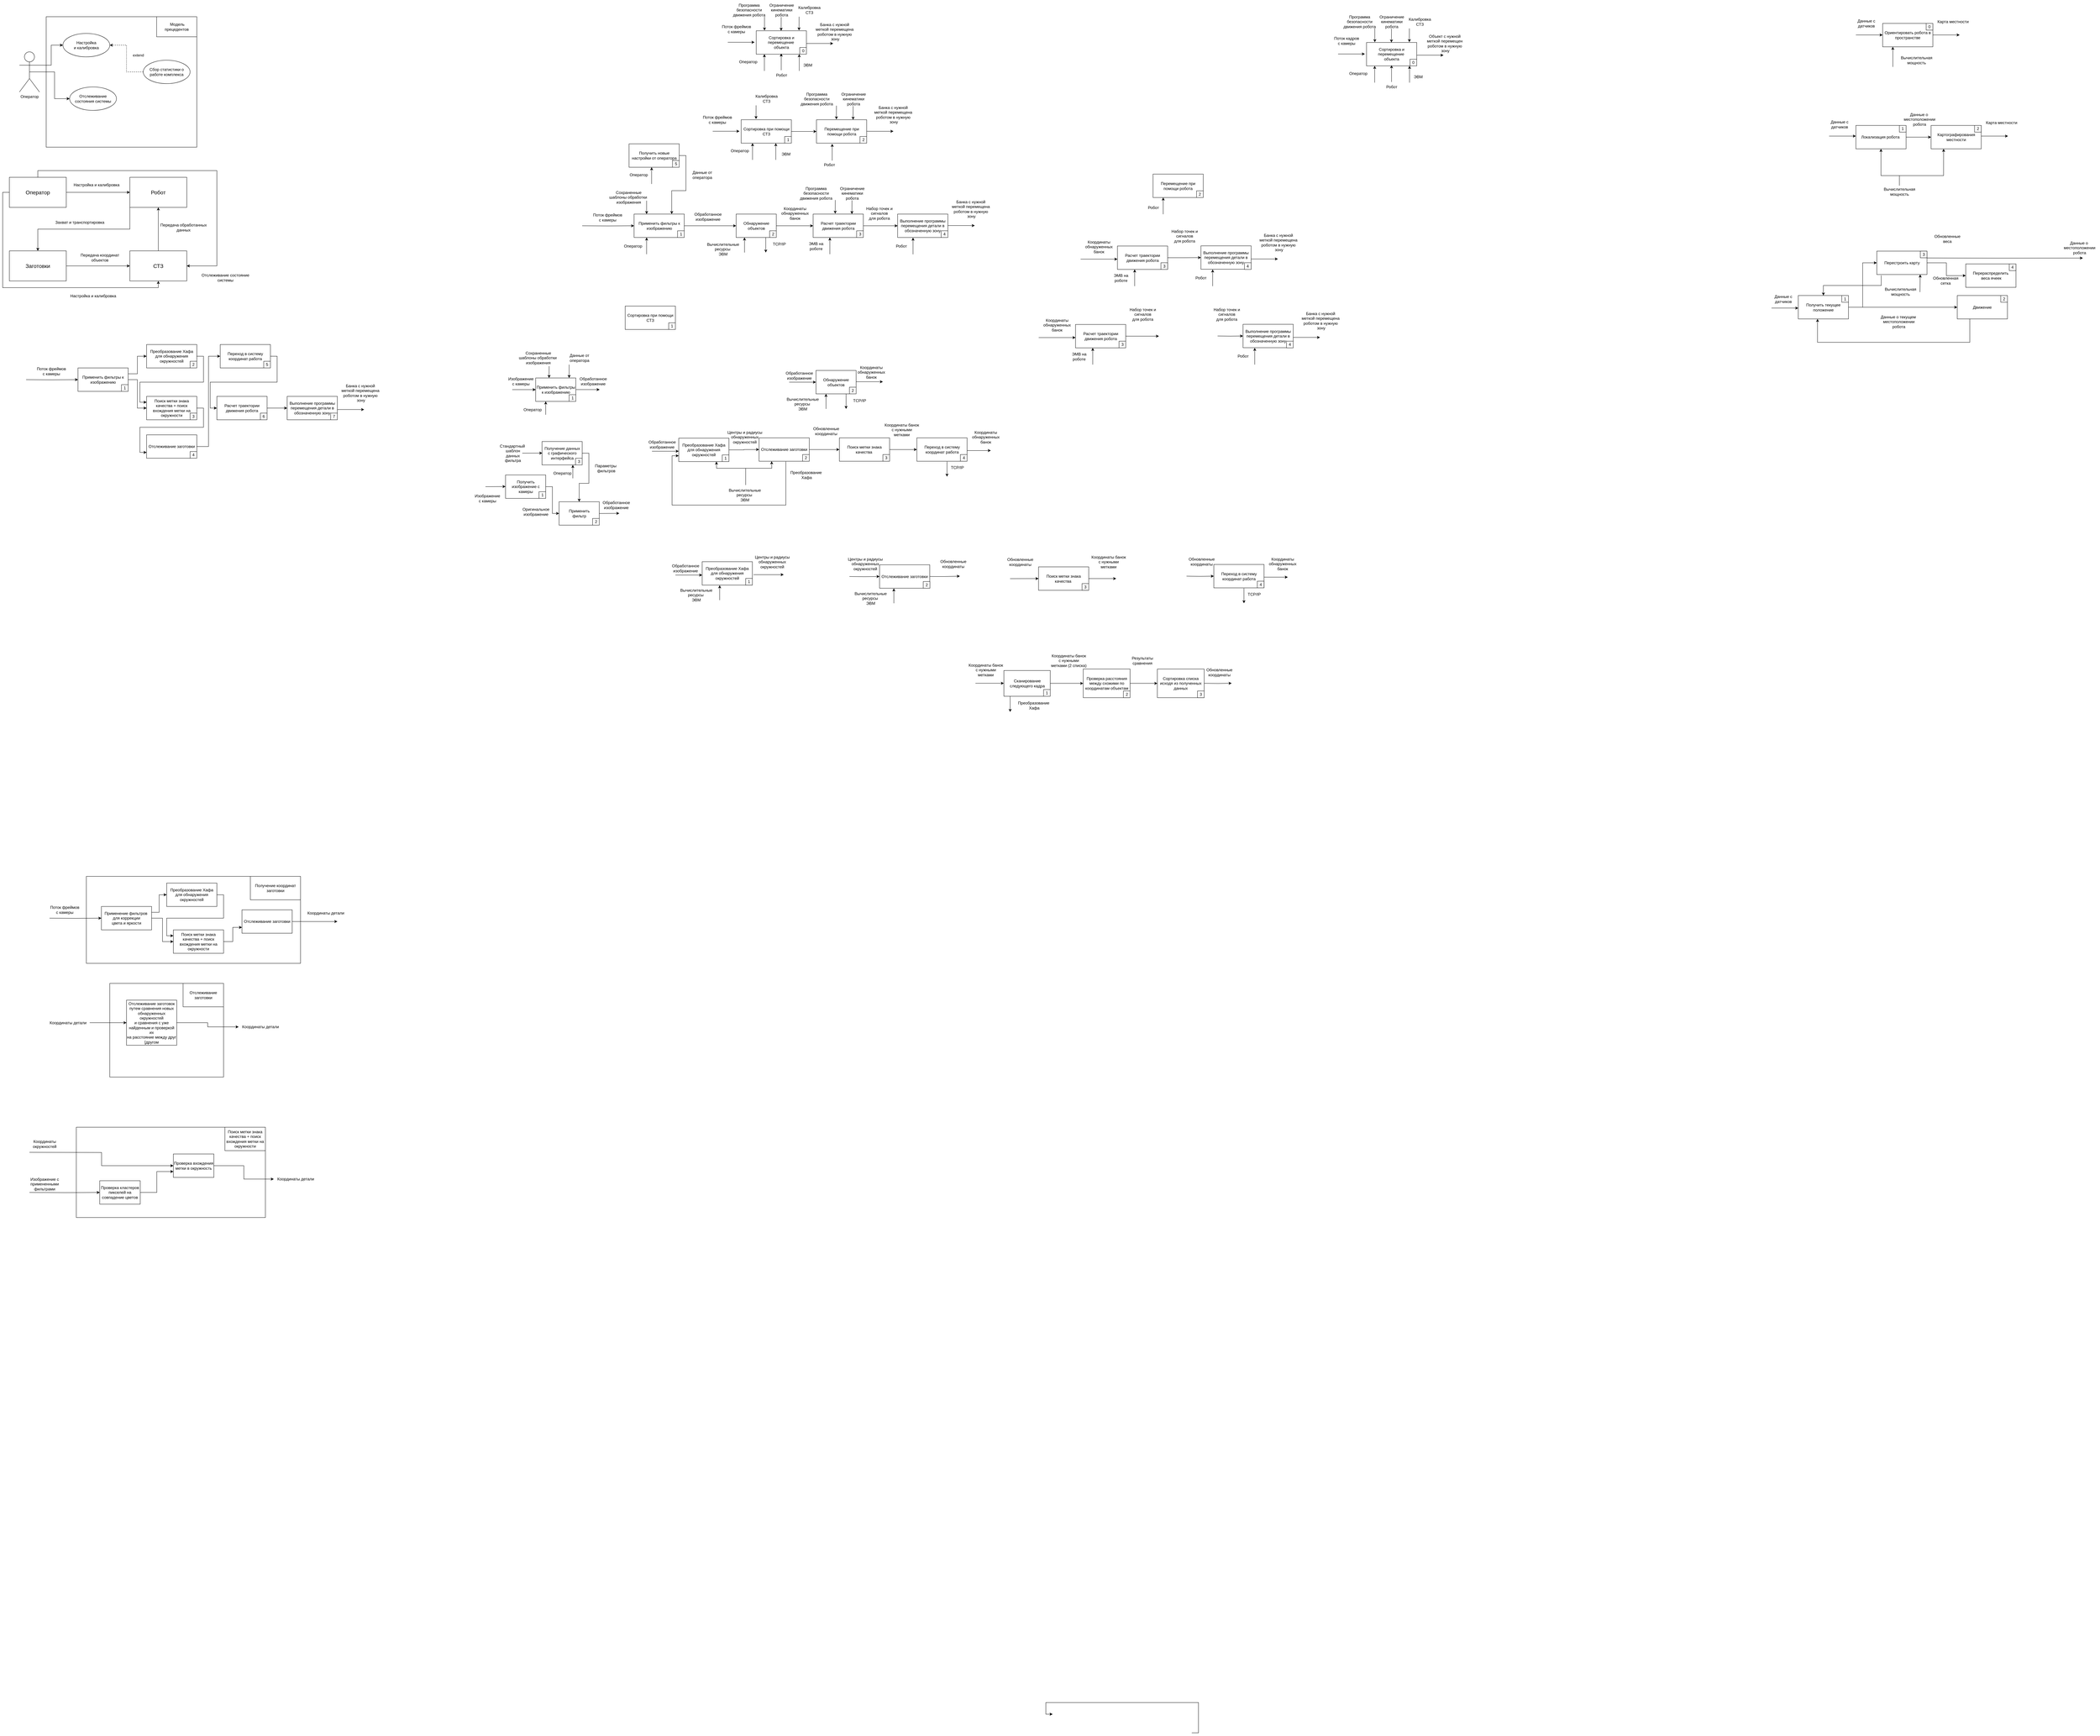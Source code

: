 <mxfile version="22.1.19" type="github">
  <diagram name="Страница — 1" id="5iXapvdDTKxh6Ph4uESu">
    <mxGraphModel dx="766" dy="436" grid="1" gridSize="10" guides="1" tooltips="1" connect="1" arrows="1" fold="1" page="1" pageScale="1" pageWidth="10000" pageHeight="10000" math="0" shadow="0">
      <root>
        <mxCell id="0" />
        <mxCell id="1" parent="0" />
        <mxCell id="pyR9EfNz5sy561A9Tyss-28" style="edgeStyle=orthogonalEdgeStyle;rounded=0;orthogonalLoop=1;jettySize=auto;html=1;exitX=1;exitY=0.5;exitDx=0;exitDy=0;entryX=0;entryY=0.5;entryDx=0;entryDy=0;" parent="1" source="pyR9EfNz5sy561A9Tyss-3" target="pyR9EfNz5sy561A9Tyss-25" edge="1">
          <mxGeometry relative="1" as="geometry" />
        </mxCell>
        <mxCell id="pyR9EfNz5sy561A9Tyss-38" style="edgeStyle=orthogonalEdgeStyle;rounded=0;orthogonalLoop=1;jettySize=auto;html=1;exitX=0;exitY=0.5;exitDx=0;exitDy=0;entryX=0.5;entryY=1;entryDx=0;entryDy=0;" parent="1" source="pyR9EfNz5sy561A9Tyss-3" target="pyR9EfNz5sy561A9Tyss-26" edge="1">
          <mxGeometry relative="1" as="geometry" />
        </mxCell>
        <mxCell id="pyR9EfNz5sy561A9Tyss-40" style="edgeStyle=orthogonalEdgeStyle;rounded=0;orthogonalLoop=1;jettySize=auto;html=1;exitX=0.5;exitY=0;exitDx=0;exitDy=0;entryX=1;entryY=0.5;entryDx=0;entryDy=0;" parent="1" source="pyR9EfNz5sy561A9Tyss-3" target="pyR9EfNz5sy561A9Tyss-26" edge="1">
          <mxGeometry relative="1" as="geometry">
            <Array as="points">
              <mxPoint x="125" y="510" />
              <mxPoint x="660" y="510" />
              <mxPoint x="660" y="795" />
            </Array>
          </mxGeometry>
        </mxCell>
        <mxCell id="pyR9EfNz5sy561A9Tyss-3" value="&lt;font style=&quot;font-size: 16px;&quot;&gt;Оператор&lt;/font&gt;" style="rounded=0;whiteSpace=wrap;html=1;" parent="1" vertex="1">
          <mxGeometry x="40" y="530" width="170" height="90" as="geometry" />
        </mxCell>
        <mxCell id="pyR9EfNz5sy561A9Tyss-4" value="" style="rounded=0;whiteSpace=wrap;html=1;" parent="1" vertex="1">
          <mxGeometry x="150" y="50" width="450" height="390" as="geometry" />
        </mxCell>
        <mxCell id="pyR9EfNz5sy561A9Tyss-6" value="&amp;nbsp;Модель прецедентов" style="rounded=0;whiteSpace=wrap;html=1;" parent="1" vertex="1">
          <mxGeometry x="480" y="50" width="120" height="60" as="geometry" />
        </mxCell>
        <mxCell id="pyR9EfNz5sy561A9Tyss-19" style="edgeStyle=orthogonalEdgeStyle;rounded=0;orthogonalLoop=1;jettySize=auto;html=1;exitX=1;exitY=0.333;exitDx=0;exitDy=0;exitPerimeter=0;entryX=0;entryY=0.5;entryDx=0;entryDy=0;" parent="1" source="pyR9EfNz5sy561A9Tyss-13" target="pyR9EfNz5sy561A9Tyss-16" edge="1">
          <mxGeometry relative="1" as="geometry" />
        </mxCell>
        <mxCell id="pyR9EfNz5sy561A9Tyss-20" style="edgeStyle=orthogonalEdgeStyle;rounded=0;orthogonalLoop=1;jettySize=auto;html=1;exitX=0.5;exitY=0.5;exitDx=0;exitDy=0;exitPerimeter=0;" parent="1" source="pyR9EfNz5sy561A9Tyss-13" target="pyR9EfNz5sy561A9Tyss-18" edge="1">
          <mxGeometry relative="1" as="geometry" />
        </mxCell>
        <mxCell id="pyR9EfNz5sy561A9Tyss-13" value="Оператор&lt;br&gt;" style="shape=umlActor;verticalLabelPosition=bottom;verticalAlign=top;html=1;" parent="1" vertex="1">
          <mxGeometry x="70" y="155" width="60" height="120" as="geometry" />
        </mxCell>
        <mxCell id="pyR9EfNz5sy561A9Tyss-16" value="Настройка &lt;br&gt;и калибровка" style="ellipse;whiteSpace=wrap;html=1;" parent="1" vertex="1">
          <mxGeometry x="200" y="100" width="140" height="70" as="geometry" />
        </mxCell>
        <mxCell id="pyR9EfNz5sy561A9Tyss-21" style="edgeStyle=orthogonalEdgeStyle;rounded=0;orthogonalLoop=1;jettySize=auto;html=1;exitX=0;exitY=0.5;exitDx=0;exitDy=0;entryX=1;entryY=0.5;entryDx=0;entryDy=0;dashed=1;" parent="1" source="pyR9EfNz5sy561A9Tyss-17" target="pyR9EfNz5sy561A9Tyss-16" edge="1">
          <mxGeometry relative="1" as="geometry" />
        </mxCell>
        <mxCell id="pyR9EfNz5sy561A9Tyss-23" value="extend" style="edgeLabel;html=1;align=center;verticalAlign=middle;resizable=0;points=[];" parent="pyR9EfNz5sy561A9Tyss-21" vertex="1" connectable="0">
          <mxGeometry x="0.112" y="-2" relative="1" as="geometry">
            <mxPoint x="33" as="offset" />
          </mxGeometry>
        </mxCell>
        <mxCell id="pyR9EfNz5sy561A9Tyss-17" value="Сбор статистики о работе комплекса" style="ellipse;whiteSpace=wrap;html=1;" parent="1" vertex="1">
          <mxGeometry x="440" y="180" width="140" height="70" as="geometry" />
        </mxCell>
        <mxCell id="pyR9EfNz5sy561A9Tyss-18" value="Отслеживание состояния системы" style="ellipse;whiteSpace=wrap;html=1;" parent="1" vertex="1">
          <mxGeometry x="220" y="260" width="140" height="70" as="geometry" />
        </mxCell>
        <mxCell id="pyR9EfNz5sy561A9Tyss-31" style="edgeStyle=orthogonalEdgeStyle;rounded=0;orthogonalLoop=1;jettySize=auto;html=1;exitX=0;exitY=1;exitDx=0;exitDy=0;entryX=0.5;entryY=0;entryDx=0;entryDy=0;" parent="1" source="pyR9EfNz5sy561A9Tyss-25" target="pyR9EfNz5sy561A9Tyss-27" edge="1">
          <mxGeometry relative="1" as="geometry" />
        </mxCell>
        <mxCell id="pyR9EfNz5sy561A9Tyss-25" value="&lt;font style=&quot;font-size: 16px;&quot;&gt;Робот&lt;/font&gt;" style="rounded=0;whiteSpace=wrap;html=1;" parent="1" vertex="1">
          <mxGeometry x="400" y="530" width="170" height="90" as="geometry" />
        </mxCell>
        <mxCell id="pyR9EfNz5sy561A9Tyss-29" style="edgeStyle=orthogonalEdgeStyle;rounded=0;orthogonalLoop=1;jettySize=auto;html=1;exitX=0.5;exitY=0;exitDx=0;exitDy=0;entryX=0.5;entryY=1;entryDx=0;entryDy=0;" parent="1" source="pyR9EfNz5sy561A9Tyss-26" target="pyR9EfNz5sy561A9Tyss-25" edge="1">
          <mxGeometry relative="1" as="geometry" />
        </mxCell>
        <mxCell id="pyR9EfNz5sy561A9Tyss-26" value="&lt;font style=&quot;font-size: 16px;&quot;&gt;СТЗ&lt;/font&gt;" style="rounded=0;whiteSpace=wrap;html=1;" parent="1" vertex="1">
          <mxGeometry x="400" y="750" width="170" height="90" as="geometry" />
        </mxCell>
        <mxCell id="pyR9EfNz5sy561A9Tyss-30" style="edgeStyle=orthogonalEdgeStyle;rounded=0;orthogonalLoop=1;jettySize=auto;html=1;exitX=1;exitY=0.5;exitDx=0;exitDy=0;entryX=0;entryY=0.5;entryDx=0;entryDy=0;" parent="1" source="pyR9EfNz5sy561A9Tyss-27" target="pyR9EfNz5sy561A9Tyss-26" edge="1">
          <mxGeometry relative="1" as="geometry" />
        </mxCell>
        <mxCell id="pyR9EfNz5sy561A9Tyss-27" value="&lt;font style=&quot;font-size: 16px;&quot;&gt;Заготовки&lt;/font&gt;" style="rounded=0;whiteSpace=wrap;html=1;" parent="1" vertex="1">
          <mxGeometry x="40" y="750" width="170" height="90" as="geometry" />
        </mxCell>
        <mxCell id="pyR9EfNz5sy561A9Tyss-33" value="&lt;font style=&quot;font-size: 12px;&quot;&gt;Настройка и калибровка&lt;/font&gt;" style="text;html=1;align=center;verticalAlign=middle;resizable=0;points=[];autosize=1;strokeColor=none;fillColor=none;" parent="1" vertex="1">
          <mxGeometry x="220" y="538" width="160" height="30" as="geometry" />
        </mxCell>
        <mxCell id="pyR9EfNz5sy561A9Tyss-34" value="&lt;font style=&quot;font-size: 12px;&quot;&gt;Передача обработанных &lt;br&gt;данных&lt;/font&gt;" style="text;html=1;align=center;verticalAlign=middle;resizable=0;points=[];autosize=1;strokeColor=none;fillColor=none;" parent="1" vertex="1">
          <mxGeometry x="480" y="660" width="160" height="40" as="geometry" />
        </mxCell>
        <mxCell id="pyR9EfNz5sy561A9Tyss-35" value="&lt;font style=&quot;font-size: 12px;&quot;&gt;Захват и транспортировка&lt;/font&gt;" style="text;html=1;align=center;verticalAlign=middle;resizable=0;points=[];autosize=1;strokeColor=none;fillColor=none;" parent="1" vertex="1">
          <mxGeometry x="165" y="650" width="170" height="30" as="geometry" />
        </mxCell>
        <mxCell id="pyR9EfNz5sy561A9Tyss-36" value="&lt;font style=&quot;font-size: 12px;&quot;&gt;Передача координат &lt;br&gt;объектов&lt;/font&gt;" style="text;html=1;align=center;verticalAlign=middle;resizable=0;points=[];autosize=1;strokeColor=none;fillColor=none;" parent="1" vertex="1">
          <mxGeometry x="240" y="750" width="140" height="40" as="geometry" />
        </mxCell>
        <mxCell id="pyR9EfNz5sy561A9Tyss-37" style="edgeStyle=orthogonalEdgeStyle;rounded=0;orthogonalLoop=1;jettySize=auto;html=1;exitX=0.5;exitY=1;exitDx=0;exitDy=0;" parent="1" source="pyR9EfNz5sy561A9Tyss-3" target="pyR9EfNz5sy561A9Tyss-3" edge="1">
          <mxGeometry relative="1" as="geometry" />
        </mxCell>
        <mxCell id="pyR9EfNz5sy561A9Tyss-39" value="&lt;font style=&quot;font-size: 12px;&quot;&gt;Настройка и калибровка&lt;/font&gt;" style="text;html=1;align=center;verticalAlign=middle;resizable=0;points=[];autosize=1;strokeColor=none;fillColor=none;" parent="1" vertex="1">
          <mxGeometry x="210" y="870" width="160" height="30" as="geometry" />
        </mxCell>
        <mxCell id="pyR9EfNz5sy561A9Tyss-43" value="Отслеживание состояние&lt;br&gt;системы" style="text;html=1;align=center;verticalAlign=middle;resizable=0;points=[];autosize=1;strokeColor=none;fillColor=none;" parent="1" vertex="1">
          <mxGeometry x="600" y="810" width="170" height="40" as="geometry" />
        </mxCell>
        <mxCell id="pyR9EfNz5sy561A9Tyss-45" value="" style="html=1;whiteSpace=wrap;" parent="1" vertex="1">
          <mxGeometry x="270" y="2620" width="640" height="260" as="geometry" />
        </mxCell>
        <mxCell id="pyR9EfNz5sy561A9Tyss-46" value="Получение координат заготовки" style="html=1;whiteSpace=wrap;" parent="1" vertex="1">
          <mxGeometry x="760" y="2620" width="150" height="70" as="geometry" />
        </mxCell>
        <mxCell id="pyR9EfNz5sy561A9Tyss-57" style="edgeStyle=orthogonalEdgeStyle;rounded=0;orthogonalLoop=1;jettySize=auto;html=1;exitX=1;exitY=0.5;exitDx=0;exitDy=0;entryX=0;entryY=0.5;entryDx=0;entryDy=0;" parent="1" source="pyR9EfNz5sy561A9Tyss-47" target="pyR9EfNz5sy561A9Tyss-50" edge="1">
          <mxGeometry relative="1" as="geometry" />
        </mxCell>
        <mxCell id="pyR9EfNz5sy561A9Tyss-62" style="edgeStyle=orthogonalEdgeStyle;rounded=0;orthogonalLoop=1;jettySize=auto;html=1;exitX=1;exitY=0.25;exitDx=0;exitDy=0;entryX=0;entryY=0.5;entryDx=0;entryDy=0;" parent="1" source="pyR9EfNz5sy561A9Tyss-47" target="pyR9EfNz5sy561A9Tyss-49" edge="1">
          <mxGeometry relative="1" as="geometry" />
        </mxCell>
        <mxCell id="pyR9EfNz5sy561A9Tyss-47" value="Применение фильтров&amp;nbsp;&lt;br&gt;для коррекции &lt;br&gt;цвета и&amp;nbsp;яркости" style="html=1;whiteSpace=wrap;" parent="1" vertex="1">
          <mxGeometry x="315" y="2710" width="150" height="70" as="geometry" />
        </mxCell>
        <mxCell id="pyR9EfNz5sy561A9Tyss-65" style="edgeStyle=orthogonalEdgeStyle;rounded=0;orthogonalLoop=1;jettySize=auto;html=1;exitX=1;exitY=0.5;exitDx=0;exitDy=0;" parent="1" source="pyR9EfNz5sy561A9Tyss-48" edge="1">
          <mxGeometry relative="1" as="geometry">
            <mxPoint x="1020" y="2755" as="targetPoint" />
          </mxGeometry>
        </mxCell>
        <mxCell id="pyR9EfNz5sy561A9Tyss-48" value="Отслеживание заготовки" style="html=1;whiteSpace=wrap;" parent="1" vertex="1">
          <mxGeometry x="735" y="2720" width="150" height="70" as="geometry" />
        </mxCell>
        <mxCell id="pyR9EfNz5sy561A9Tyss-59" style="edgeStyle=orthogonalEdgeStyle;rounded=0;orthogonalLoop=1;jettySize=auto;html=1;exitX=1;exitY=0.5;exitDx=0;exitDy=0;entryX=0;entryY=0.25;entryDx=0;entryDy=0;" parent="1" source="pyR9EfNz5sy561A9Tyss-49" target="pyR9EfNz5sy561A9Tyss-50" edge="1">
          <mxGeometry relative="1" as="geometry" />
        </mxCell>
        <mxCell id="pyR9EfNz5sy561A9Tyss-49" value="Преобразование Хафа для обнаружения окружностей" style="html=1;whiteSpace=wrap;" parent="1" vertex="1">
          <mxGeometry x="510" y="2640" width="150" height="70" as="geometry" />
        </mxCell>
        <mxCell id="pyR9EfNz5sy561A9Tyss-64" style="edgeStyle=orthogonalEdgeStyle;rounded=0;orthogonalLoop=1;jettySize=auto;html=1;exitX=1;exitY=0.5;exitDx=0;exitDy=0;entryX=0;entryY=0.75;entryDx=0;entryDy=0;" parent="1" source="pyR9EfNz5sy561A9Tyss-50" target="pyR9EfNz5sy561A9Tyss-48" edge="1">
          <mxGeometry relative="1" as="geometry" />
        </mxCell>
        <mxCell id="pyR9EfNz5sy561A9Tyss-50" value="Поиск метки знака качества + поиск вхождения метки на окружности" style="html=1;whiteSpace=wrap;" parent="1" vertex="1">
          <mxGeometry x="530" y="2780" width="150" height="70" as="geometry" />
        </mxCell>
        <mxCell id="pyR9EfNz5sy561A9Tyss-53" style="edgeStyle=orthogonalEdgeStyle;rounded=0;orthogonalLoop=1;jettySize=auto;html=1;entryX=0;entryY=0.5;entryDx=0;entryDy=0;" parent="1" target="pyR9EfNz5sy561A9Tyss-47" edge="1">
          <mxGeometry relative="1" as="geometry">
            <mxPoint x="160" y="2745" as="sourcePoint" />
          </mxGeometry>
        </mxCell>
        <mxCell id="pyR9EfNz5sy561A9Tyss-54" value="Поток фреймов &lt;br&gt;с камеры" style="text;html=1;align=center;verticalAlign=middle;resizable=0;points=[];autosize=1;strokeColor=none;fillColor=none;" parent="1" vertex="1">
          <mxGeometry x="150" y="2700" width="110" height="40" as="geometry" />
        </mxCell>
        <mxCell id="pyR9EfNz5sy561A9Tyss-66" value="Координаты детали" style="text;html=1;align=center;verticalAlign=middle;resizable=0;points=[];autosize=1;strokeColor=none;fillColor=none;" parent="1" vertex="1">
          <mxGeometry x="920" y="2715" width="130" height="30" as="geometry" />
        </mxCell>
        <mxCell id="pyR9EfNz5sy561A9Tyss-67" value="" style="html=1;whiteSpace=wrap;" parent="1" vertex="1">
          <mxGeometry x="340" y="2940" width="340" height="280" as="geometry" />
        </mxCell>
        <mxCell id="pyR9EfNz5sy561A9Tyss-68" value="Отслеживание заготовки" style="html=1;whiteSpace=wrap;" parent="1" vertex="1">
          <mxGeometry x="559" y="2940" width="121" height="70" as="geometry" />
        </mxCell>
        <mxCell id="pyR9EfNz5sy561A9Tyss-76" value="Координаты детали" style="text;html=1;align=center;verticalAlign=middle;resizable=0;points=[];autosize=1;strokeColor=none;fillColor=none;" parent="1" vertex="1">
          <mxGeometry x="725" y="3055" width="130" height="30" as="geometry" />
        </mxCell>
        <mxCell id="pyR9EfNz5sy561A9Tyss-77" value="" style="html=1;whiteSpace=wrap;" parent="1" vertex="1">
          <mxGeometry x="240" y="3370" width="565" height="270" as="geometry" />
        </mxCell>
        <mxCell id="pyR9EfNz5sy561A9Tyss-78" value="Поиск метки знака качества + поиск вхождения метки на окружности" style="html=1;whiteSpace=wrap;" parent="1" vertex="1">
          <mxGeometry x="684" y="3370" width="121" height="70" as="geometry" />
        </mxCell>
        <mxCell id="pyR9EfNz5sy561A9Tyss-79" style="edgeStyle=orthogonalEdgeStyle;rounded=0;orthogonalLoop=1;jettySize=auto;html=1;exitX=1;exitY=0.5;exitDx=0;exitDy=0;" parent="1" source="pyR9EfNz5sy561A9Tyss-90" target="pyR9EfNz5sy561A9Tyss-82" edge="1">
          <mxGeometry relative="1" as="geometry">
            <mxPoint x="971" y="3518.57" as="targetPoint" />
            <mxPoint x="836" y="3518.57" as="sourcePoint" />
          </mxGeometry>
        </mxCell>
        <mxCell id="pyR9EfNz5sy561A9Tyss-80" style="edgeStyle=orthogonalEdgeStyle;rounded=0;orthogonalLoop=1;jettySize=auto;html=1;entryX=0;entryY=0.5;entryDx=0;entryDy=0;" parent="1" target="pyR9EfNz5sy561A9Tyss-90" edge="1">
          <mxGeometry relative="1" as="geometry">
            <mxPoint x="100" y="3445" as="sourcePoint" />
            <mxPoint x="255" y="3445" as="targetPoint" />
          </mxGeometry>
        </mxCell>
        <mxCell id="pyR9EfNz5sy561A9Tyss-81" value="Координаты &lt;br&gt;окружностей&lt;br&gt;" style="text;html=1;align=center;verticalAlign=middle;resizable=0;points=[];autosize=1;strokeColor=none;fillColor=none;" parent="1" vertex="1">
          <mxGeometry x="100" y="3400" width="90" height="40" as="geometry" />
        </mxCell>
        <mxCell id="pyR9EfNz5sy561A9Tyss-82" value="Координаты детали" style="text;html=1;align=center;verticalAlign=middle;resizable=0;points=[];autosize=1;strokeColor=none;fillColor=none;" parent="1" vertex="1">
          <mxGeometry x="830" y="3510" width="130" height="30" as="geometry" />
        </mxCell>
        <mxCell id="pyR9EfNz5sy561A9Tyss-83" style="edgeStyle=orthogonalEdgeStyle;rounded=0;orthogonalLoop=1;jettySize=auto;html=1;entryX=0;entryY=0.5;entryDx=0;entryDy=0;" parent="1" target="pyR9EfNz5sy561A9Tyss-91" edge="1">
          <mxGeometry relative="1" as="geometry">
            <mxPoint x="100" y="3565" as="sourcePoint" />
            <mxPoint x="255" y="3565" as="targetPoint" />
          </mxGeometry>
        </mxCell>
        <mxCell id="pyR9EfNz5sy561A9Tyss-84" value="Изображение с &lt;br&gt;примененными &lt;br&gt;фильтрами" style="text;html=1;align=center;verticalAlign=middle;resizable=0;points=[];autosize=1;strokeColor=none;fillColor=none;" parent="1" vertex="1">
          <mxGeometry x="90" y="3510" width="110" height="60" as="geometry" />
        </mxCell>
        <mxCell id="pyR9EfNz5sy561A9Tyss-97" style="edgeStyle=orthogonalEdgeStyle;rounded=0;orthogonalLoop=1;jettySize=auto;html=1;exitX=1;exitY=0.5;exitDx=0;exitDy=0;" parent="1" source="pyR9EfNz5sy561A9Tyss-88" target="pyR9EfNz5sy561A9Tyss-76" edge="1">
          <mxGeometry relative="1" as="geometry" />
        </mxCell>
        <mxCell id="pyR9EfNz5sy561A9Tyss-88" value="&lt;div&gt;Отслеживание заготовок&lt;/div&gt;&lt;div&gt;путем сравнения новых&lt;/div&gt;&lt;div&gt;обнаруженных окружностей&lt;/div&gt;&lt;div&gt;и сравнения с уже&lt;/div&gt;&lt;div&gt;найденным и проверкой их&lt;/div&gt;&lt;div&gt;на расстояние между друг&lt;/div&gt;&lt;div&gt;[другом&lt;/div&gt;" style="html=1;whiteSpace=wrap;" parent="1" vertex="1">
          <mxGeometry x="390" y="2990" width="150" height="135" as="geometry" />
        </mxCell>
        <mxCell id="pyR9EfNz5sy561A9Tyss-90" value="Проверка вхождения метки в окружность" style="html=1;whiteSpace=wrap;" parent="1" vertex="1">
          <mxGeometry x="530" y="3450" width="121" height="70" as="geometry" />
        </mxCell>
        <mxCell id="pyR9EfNz5sy561A9Tyss-93" style="edgeStyle=orthogonalEdgeStyle;rounded=0;orthogonalLoop=1;jettySize=auto;html=1;exitX=1;exitY=0.5;exitDx=0;exitDy=0;entryX=0;entryY=0.75;entryDx=0;entryDy=0;" parent="1" source="pyR9EfNz5sy561A9Tyss-91" target="pyR9EfNz5sy561A9Tyss-90" edge="1">
          <mxGeometry relative="1" as="geometry" />
        </mxCell>
        <mxCell id="pyR9EfNz5sy561A9Tyss-91" value="Проверка кластеров пикселей на совпадение цветов" style="html=1;whiteSpace=wrap;" parent="1" vertex="1">
          <mxGeometry x="310" y="3530" width="121" height="70" as="geometry" />
        </mxCell>
        <mxCell id="pyR9EfNz5sy561A9Tyss-96" value="" style="edgeStyle=orthogonalEdgeStyle;rounded=0;orthogonalLoop=1;jettySize=auto;html=1;" parent="1" source="pyR9EfNz5sy561A9Tyss-94" target="pyR9EfNz5sy561A9Tyss-88" edge="1">
          <mxGeometry relative="1" as="geometry" />
        </mxCell>
        <mxCell id="pyR9EfNz5sy561A9Tyss-94" value="Координаты детали" style="text;html=1;align=center;verticalAlign=middle;resizable=0;points=[];autosize=1;strokeColor=none;fillColor=none;" parent="1" vertex="1">
          <mxGeometry x="150" y="3042.5" width="130" height="30" as="geometry" />
        </mxCell>
        <mxCell id="_u0slIl38g5vp5mHSWFX-1" value="Применить фильтры к изображению" style="rounded=0;whiteSpace=wrap;html=1;" parent="1" vertex="1">
          <mxGeometry x="1612.5" y="1130" width="120" height="70" as="geometry" />
        </mxCell>
        <mxCell id="_u0slIl38g5vp5mHSWFX-2" value="1" style="rounded=0;whiteSpace=wrap;html=1;" parent="1" vertex="1">
          <mxGeometry x="1712.5" y="1180" width="20" height="20" as="geometry" />
        </mxCell>
        <mxCell id="_u0slIl38g5vp5mHSWFX-4" value="" style="endArrow=classic;html=1;rounded=0;entryX=0;entryY=0.5;entryDx=0;entryDy=0;" parent="1" edge="1">
          <mxGeometry width="50" height="50" relative="1" as="geometry">
            <mxPoint x="1733.5" y="1164.8" as="sourcePoint" />
            <mxPoint x="1803.5" y="1164.8" as="targetPoint" />
          </mxGeometry>
        </mxCell>
        <mxCell id="_u0slIl38g5vp5mHSWFX-6" value="" style="endArrow=classic;html=1;rounded=0;" parent="1" edge="1">
          <mxGeometry width="50" height="50" relative="1" as="geometry">
            <mxPoint x="1712.5" y="1090" as="sourcePoint" />
            <mxPoint x="1712.5" y="1130" as="targetPoint" />
          </mxGeometry>
        </mxCell>
        <mxCell id="_u0slIl38g5vp5mHSWFX-7" value="" style="endArrow=classic;html=1;rounded=0;" parent="1" edge="1">
          <mxGeometry width="50" height="50" relative="1" as="geometry">
            <mxPoint x="1542.5" y="1164.9" as="sourcePoint" />
            <mxPoint x="1612.5" y="1164.9" as="targetPoint" />
          </mxGeometry>
        </mxCell>
        <mxCell id="_u0slIl38g5vp5mHSWFX-8" value="Изображение&lt;br&gt;с камеры" style="text;html=1;align=center;verticalAlign=middle;resizable=0;points=[];autosize=1;strokeColor=none;fillColor=none;" parent="1" vertex="1">
          <mxGeometry x="1517.5" y="1120" width="100" height="40" as="geometry" />
        </mxCell>
        <mxCell id="_u0slIl38g5vp5mHSWFX-10" value="Обработанное&lt;br&gt;изображение" style="text;html=1;align=center;verticalAlign=middle;resizable=0;points=[];autosize=1;strokeColor=none;fillColor=none;" parent="1" vertex="1">
          <mxGeometry x="1733.5" y="1120" width="100" height="40" as="geometry" />
        </mxCell>
        <mxCell id="_u0slIl38g5vp5mHSWFX-11" value="" style="endArrow=classic;html=1;rounded=0;entryX=0.25;entryY=1;entryDx=0;entryDy=0;" parent="1" target="_u0slIl38g5vp5mHSWFX-1" edge="1">
          <mxGeometry width="50" height="50" relative="1" as="geometry">
            <mxPoint x="1642.5" y="1240" as="sourcePoint" />
            <mxPoint x="1712.5" y="1260" as="targetPoint" />
          </mxGeometry>
        </mxCell>
        <mxCell id="_u0slIl38g5vp5mHSWFX-12" value="Оператор" style="text;html=1;align=center;verticalAlign=middle;resizable=0;points=[];autosize=1;strokeColor=none;fillColor=none;" parent="1" vertex="1">
          <mxGeometry x="1562.5" y="1210" width="80" height="30" as="geometry" />
        </mxCell>
        <mxCell id="_u0slIl38g5vp5mHSWFX-14" value="Сохраненные &lt;br&gt;шаблоны обработки&amp;nbsp;&lt;br&gt;изображения" style="text;html=1;align=center;verticalAlign=middle;resizable=0;points=[];autosize=1;strokeColor=none;fillColor=none;" parent="1" vertex="1">
          <mxGeometry x="1550" y="1040" width="140" height="60" as="geometry" />
        </mxCell>
        <mxCell id="_u0slIl38g5vp5mHSWFX-15" value="" style="endArrow=classic;html=1;rounded=0;exitX=0.003;exitY=0.369;exitDx=0;exitDy=0;exitPerimeter=0;" parent="1" edge="1">
          <mxGeometry width="50" height="50" relative="1" as="geometry">
            <mxPoint x="1652.8" y="1094.76" as="sourcePoint" />
            <mxPoint x="1652.5" y="1130" as="targetPoint" />
          </mxGeometry>
        </mxCell>
        <mxCell id="_u0slIl38g5vp5mHSWFX-16" value="Получить изображение с камеры" style="rounded=0;whiteSpace=wrap;html=1;" parent="1" vertex="1">
          <mxGeometry x="1522.5" y="1420" width="120" height="70" as="geometry" />
        </mxCell>
        <mxCell id="_u0slIl38g5vp5mHSWFX-17" value="1" style="rounded=0;whiteSpace=wrap;html=1;" parent="1" vertex="1">
          <mxGeometry x="1622.5" y="1470" width="20" height="20" as="geometry" />
        </mxCell>
        <mxCell id="_u0slIl38g5vp5mHSWFX-19" value="Применить &lt;br&gt;фильтр" style="rounded=0;whiteSpace=wrap;html=1;" parent="1" vertex="1">
          <mxGeometry x="1682.5" y="1500" width="120" height="70" as="geometry" />
        </mxCell>
        <mxCell id="_u0slIl38g5vp5mHSWFX-20" value="2" style="rounded=0;whiteSpace=wrap;html=1;" parent="1" vertex="1">
          <mxGeometry x="1782.5" y="1550" width="20" height="20" as="geometry" />
        </mxCell>
        <mxCell id="_u0slIl38g5vp5mHSWFX-21" value="" style="endArrow=classic;html=1;rounded=0;" parent="1" edge="1">
          <mxGeometry width="50" height="50" relative="1" as="geometry">
            <mxPoint x="1462.5" y="1455" as="sourcePoint" />
            <mxPoint x="1522.5" y="1454.57" as="targetPoint" />
          </mxGeometry>
        </mxCell>
        <mxCell id="_u0slIl38g5vp5mHSWFX-24" value="" style="endArrow=classic;html=1;rounded=0;exitX=1;exitY=0.5;exitDx=0;exitDy=0;entryX=0;entryY=0.5;entryDx=0;entryDy=0;" parent="1" source="_u0slIl38g5vp5mHSWFX-16" target="_u0slIl38g5vp5mHSWFX-19" edge="1">
          <mxGeometry width="50" height="50" relative="1" as="geometry">
            <mxPoint x="1692.5" y="1500" as="sourcePoint" />
            <mxPoint x="1742.5" y="1450" as="targetPoint" />
            <Array as="points">
              <mxPoint x="1662.5" y="1455" />
              <mxPoint x="1662.5" y="1535" />
            </Array>
          </mxGeometry>
        </mxCell>
        <mxCell id="_u0slIl38g5vp5mHSWFX-30" value="Изображение&lt;br&gt;с камеры" style="text;html=1;align=center;verticalAlign=middle;resizable=0;points=[];autosize=1;strokeColor=none;fillColor=none;" parent="1" vertex="1">
          <mxGeometry x="1417.5" y="1470" width="100" height="40" as="geometry" />
        </mxCell>
        <mxCell id="_u0slIl38g5vp5mHSWFX-34" value="" style="endArrow=classic;html=1;rounded=0;" parent="1" edge="1">
          <mxGeometry width="50" height="50" relative="1" as="geometry">
            <mxPoint x="1802.5" y="1535.14" as="sourcePoint" />
            <mxPoint x="1862.5" y="1534.71" as="targetPoint" />
          </mxGeometry>
        </mxCell>
        <mxCell id="_u0slIl38g5vp5mHSWFX-43" style="edgeStyle=orthogonalEdgeStyle;rounded=0;orthogonalLoop=1;jettySize=auto;html=1;exitX=1;exitY=0.5;exitDx=0;exitDy=0;entryX=0.5;entryY=0;entryDx=0;entryDy=0;" parent="1" source="_u0slIl38g5vp5mHSWFX-35" target="_u0slIl38g5vp5mHSWFX-19" edge="1">
          <mxGeometry relative="1" as="geometry" />
        </mxCell>
        <mxCell id="_u0slIl38g5vp5mHSWFX-35" value="Получение данных&lt;br&gt;с графического&lt;br&gt;интерфейса" style="rounded=0;whiteSpace=wrap;html=1;" parent="1" vertex="1">
          <mxGeometry x="1631.5" y="1320" width="120" height="70" as="geometry" />
        </mxCell>
        <mxCell id="_u0slIl38g5vp5mHSWFX-37" value="3" style="rounded=0;whiteSpace=wrap;html=1;" parent="1" vertex="1">
          <mxGeometry x="1731.5" y="1370" width="20" height="20" as="geometry" />
        </mxCell>
        <mxCell id="_u0slIl38g5vp5mHSWFX-38" value="Обработанное&lt;br&gt;изображение" style="text;html=1;align=center;verticalAlign=middle;resizable=0;points=[];autosize=1;strokeColor=none;fillColor=none;" parent="1" vertex="1">
          <mxGeometry x="1802.5" y="1490" width="100" height="40" as="geometry" />
        </mxCell>
        <mxCell id="_u0slIl38g5vp5mHSWFX-39" value="Оператор" style="text;html=1;align=center;verticalAlign=middle;resizable=0;points=[];autosize=1;strokeColor=none;fillColor=none;" parent="1" vertex="1">
          <mxGeometry x="1651.67" y="1400" width="80" height="30" as="geometry" />
        </mxCell>
        <mxCell id="_u0slIl38g5vp5mHSWFX-40" value="" style="endArrow=classic;html=1;rounded=0;" parent="1" edge="1">
          <mxGeometry width="50" height="50" relative="1" as="geometry">
            <mxPoint x="1723.5" y="1430" as="sourcePoint" />
            <mxPoint x="1723.5" y="1390" as="targetPoint" />
          </mxGeometry>
        </mxCell>
        <mxCell id="_u0slIl38g5vp5mHSWFX-41" value="" style="endArrow=classic;html=1;rounded=0;" parent="1" edge="1">
          <mxGeometry width="50" height="50" relative="1" as="geometry">
            <mxPoint x="1572.5" y="1355.01" as="sourcePoint" />
            <mxPoint x="1632.5" y="1354.58" as="targetPoint" />
          </mxGeometry>
        </mxCell>
        <mxCell id="_u0slIl38g5vp5mHSWFX-42" value="Стандартный&amp;nbsp;&lt;br&gt;шаблон&lt;br&gt;данных&lt;br&gt;фильтра" style="text;html=1;align=center;verticalAlign=middle;resizable=0;points=[];autosize=1;strokeColor=none;fillColor=none;" parent="1" vertex="1">
          <mxGeometry x="1493.5" y="1320" width="100" height="70" as="geometry" />
        </mxCell>
        <mxCell id="_u0slIl38g5vp5mHSWFX-46" value="Оригинальное&lt;br&gt;изображение" style="text;html=1;align=center;verticalAlign=middle;resizable=0;points=[];autosize=1;strokeColor=none;fillColor=none;" parent="1" vertex="1">
          <mxGeometry x="1562.5" y="1510" width="100" height="40" as="geometry" />
        </mxCell>
        <mxCell id="_u0slIl38g5vp5mHSWFX-47" value="Параметры&amp;nbsp;&lt;br&gt;фильтров" style="text;html=1;align=center;verticalAlign=middle;resizable=0;points=[];autosize=1;strokeColor=none;fillColor=none;" parent="1" vertex="1">
          <mxGeometry x="1777.5" y="1380" width="90" height="40" as="geometry" />
        </mxCell>
        <mxCell id="_u0slIl38g5vp5mHSWFX-48" value="Обнаружение&lt;br&gt;объектов" style="rounded=0;whiteSpace=wrap;html=1;" parent="1" vertex="1">
          <mxGeometry x="2450" y="1107.5" width="120" height="70" as="geometry" />
        </mxCell>
        <mxCell id="_u0slIl38g5vp5mHSWFX-49" value="2" style="rounded=0;whiteSpace=wrap;html=1;" parent="1" vertex="1">
          <mxGeometry x="2550" y="1157.5" width="20" height="20" as="geometry" />
        </mxCell>
        <mxCell id="_u0slIl38g5vp5mHSWFX-50" value="Обработанное&lt;br&gt;изображение" style="text;html=1;align=center;verticalAlign=middle;resizable=0;points=[];autosize=1;strokeColor=none;fillColor=none;" parent="1" vertex="1">
          <mxGeometry x="2350" y="1102.5" width="100" height="40" as="geometry" />
        </mxCell>
        <mxCell id="_u0slIl38g5vp5mHSWFX-53" value="" style="endArrow=classic;html=1;rounded=0;" parent="1" edge="1">
          <mxGeometry width="50" height="50" relative="1" as="geometry">
            <mxPoint x="2370" y="1142.5" as="sourcePoint" />
            <mxPoint x="2450" y="1142.5" as="targetPoint" />
          </mxGeometry>
        </mxCell>
        <mxCell id="_u0slIl38g5vp5mHSWFX-54" value="Координаты&lt;br&gt;обнаруженных&lt;br&gt;банок" style="text;html=1;align=center;verticalAlign=middle;resizable=0;points=[];autosize=1;strokeColor=none;fillColor=none;" parent="1" vertex="1">
          <mxGeometry x="2560" y="1082.5" width="110" height="60" as="geometry" />
        </mxCell>
        <mxCell id="_u0slIl38g5vp5mHSWFX-55" value="" style="endArrow=classic;html=1;rounded=0;" parent="1" edge="1">
          <mxGeometry width="50" height="50" relative="1" as="geometry">
            <mxPoint x="2570" y="1141.31" as="sourcePoint" />
            <mxPoint x="2650" y="1141.31" as="targetPoint" />
          </mxGeometry>
        </mxCell>
        <mxCell id="_u0slIl38g5vp5mHSWFX-56" value="" style="endArrow=classic;html=1;rounded=0;" parent="1" edge="1">
          <mxGeometry width="50" height="50" relative="1" as="geometry">
            <mxPoint x="2540" y="1177.5" as="sourcePoint" />
            <mxPoint x="2540" y="1222.5" as="targetPoint" />
          </mxGeometry>
        </mxCell>
        <mxCell id="_u0slIl38g5vp5mHSWFX-57" value="" style="endArrow=classic;html=1;rounded=0;entryX=0.25;entryY=1;entryDx=0;entryDy=0;" parent="1" target="_u0slIl38g5vp5mHSWFX-48" edge="1">
          <mxGeometry width="50" height="50" relative="1" as="geometry">
            <mxPoint x="2480" y="1222.5" as="sourcePoint" />
            <mxPoint x="2550" y="1232.5" as="targetPoint" />
          </mxGeometry>
        </mxCell>
        <mxCell id="_u0slIl38g5vp5mHSWFX-58" value="Вычислительные&lt;br&gt;ресурсы&amp;nbsp;&lt;br&gt;ЭВМ" style="text;html=1;align=center;verticalAlign=middle;resizable=0;points=[];autosize=1;strokeColor=none;fillColor=none;" parent="1" vertex="1">
          <mxGeometry x="2350" y="1177.5" width="120" height="60" as="geometry" />
        </mxCell>
        <mxCell id="_u0slIl38g5vp5mHSWFX-59" value="TCP/IP" style="text;html=1;align=center;verticalAlign=middle;resizable=0;points=[];autosize=1;strokeColor=none;fillColor=none;" parent="1" vertex="1">
          <mxGeometry x="2550" y="1182.5" width="60" height="30" as="geometry" />
        </mxCell>
        <mxCell id="_u0slIl38g5vp5mHSWFX-63" style="edgeStyle=orthogonalEdgeStyle;rounded=0;orthogonalLoop=1;jettySize=auto;html=1;exitX=1;exitY=0.5;exitDx=0;exitDy=0;entryX=0;entryY=0.5;entryDx=0;entryDy=0;" parent="1" source="_u0slIl38g5vp5mHSWFX-65" target="_u0slIl38g5vp5mHSWFX-71" edge="1">
          <mxGeometry relative="1" as="geometry" />
        </mxCell>
        <mxCell id="_u0slIl38g5vp5mHSWFX-64" style="edgeStyle=orthogonalEdgeStyle;rounded=0;orthogonalLoop=1;jettySize=auto;html=1;exitX=1;exitY=0.25;exitDx=0;exitDy=0;entryX=0;entryY=0.5;entryDx=0;entryDy=0;" parent="1" source="_u0slIl38g5vp5mHSWFX-65" target="_u0slIl38g5vp5mHSWFX-69" edge="1">
          <mxGeometry relative="1" as="geometry" />
        </mxCell>
        <mxCell id="_u0slIl38g5vp5mHSWFX-65" value="Применить фильтры к изображению" style="html=1;whiteSpace=wrap;" parent="1" vertex="1">
          <mxGeometry x="245" y="1100" width="150" height="70" as="geometry" />
        </mxCell>
        <mxCell id="_u0slIl38g5vp5mHSWFX-83" style="edgeStyle=orthogonalEdgeStyle;rounded=0;orthogonalLoop=1;jettySize=auto;html=1;exitX=1;exitY=0.5;exitDx=0;exitDy=0;entryX=0;entryY=0.5;entryDx=0;entryDy=0;" parent="1" source="_u0slIl38g5vp5mHSWFX-67" target="_u0slIl38g5vp5mHSWFX-75" edge="1">
          <mxGeometry relative="1" as="geometry" />
        </mxCell>
        <mxCell id="_u0slIl38g5vp5mHSWFX-67" value="Отслеживание заготовки" style="html=1;whiteSpace=wrap;" parent="1" vertex="1">
          <mxGeometry x="450" y="1300" width="150" height="70" as="geometry" />
        </mxCell>
        <mxCell id="_u0slIl38g5vp5mHSWFX-68" style="edgeStyle=orthogonalEdgeStyle;rounded=0;orthogonalLoop=1;jettySize=auto;html=1;exitX=1;exitY=0.5;exitDx=0;exitDy=0;entryX=0;entryY=0.25;entryDx=0;entryDy=0;" parent="1" source="_u0slIl38g5vp5mHSWFX-69" target="_u0slIl38g5vp5mHSWFX-71" edge="1">
          <mxGeometry relative="1" as="geometry" />
        </mxCell>
        <mxCell id="_u0slIl38g5vp5mHSWFX-69" value="Преобразование Хафа для обнаружения окружностей" style="html=1;whiteSpace=wrap;" parent="1" vertex="1">
          <mxGeometry x="450" y="1030" width="150" height="70" as="geometry" />
        </mxCell>
        <mxCell id="_u0slIl38g5vp5mHSWFX-70" style="edgeStyle=orthogonalEdgeStyle;rounded=0;orthogonalLoop=1;jettySize=auto;html=1;exitX=1;exitY=0.5;exitDx=0;exitDy=0;entryX=0;entryY=0.75;entryDx=0;entryDy=0;" parent="1" source="_u0slIl38g5vp5mHSWFX-71" target="_u0slIl38g5vp5mHSWFX-67" edge="1">
          <mxGeometry relative="1" as="geometry" />
        </mxCell>
        <mxCell id="_u0slIl38g5vp5mHSWFX-71" value="Поиск метки знака качества + поиск вхождения метки на окружности" style="html=1;whiteSpace=wrap;" parent="1" vertex="1">
          <mxGeometry x="450" y="1185" width="150" height="70" as="geometry" />
        </mxCell>
        <mxCell id="_u0slIl38g5vp5mHSWFX-72" style="edgeStyle=orthogonalEdgeStyle;rounded=0;orthogonalLoop=1;jettySize=auto;html=1;entryX=0;entryY=0.5;entryDx=0;entryDy=0;" parent="1" target="_u0slIl38g5vp5mHSWFX-65" edge="1">
          <mxGeometry relative="1" as="geometry">
            <mxPoint x="90" y="1135" as="sourcePoint" />
          </mxGeometry>
        </mxCell>
        <mxCell id="_u0slIl38g5vp5mHSWFX-73" value="Поток фреймов &lt;br&gt;с камеры" style="text;html=1;align=center;verticalAlign=middle;resizable=0;points=[];autosize=1;strokeColor=none;fillColor=none;" parent="1" vertex="1">
          <mxGeometry x="110" y="1090" width="110" height="40" as="geometry" />
        </mxCell>
        <mxCell id="_u0slIl38g5vp5mHSWFX-74" value="Банка с нужной&amp;nbsp;&lt;br&gt;меткой перемещена&amp;nbsp;&lt;br&gt;роботом в нужную&amp;nbsp;&lt;br&gt;зону" style="text;html=1;align=center;verticalAlign=middle;resizable=0;points=[];autosize=1;strokeColor=none;fillColor=none;" parent="1" vertex="1">
          <mxGeometry x="1020" y="1140" width="140" height="70" as="geometry" />
        </mxCell>
        <mxCell id="_u0slIl38g5vp5mHSWFX-84" style="edgeStyle=orthogonalEdgeStyle;rounded=0;orthogonalLoop=1;jettySize=auto;html=1;exitX=1;exitY=0.5;exitDx=0;exitDy=0;entryX=0;entryY=0.5;entryDx=0;entryDy=0;" parent="1" source="_u0slIl38g5vp5mHSWFX-75" target="_u0slIl38g5vp5mHSWFX-77" edge="1">
          <mxGeometry relative="1" as="geometry" />
        </mxCell>
        <mxCell id="_u0slIl38g5vp5mHSWFX-75" value="Переход в систему координат работа" style="html=1;whiteSpace=wrap;" parent="1" vertex="1">
          <mxGeometry x="670" y="1030" width="150" height="70" as="geometry" />
        </mxCell>
        <mxCell id="_u0slIl38g5vp5mHSWFX-80" style="edgeStyle=orthogonalEdgeStyle;rounded=0;orthogonalLoop=1;jettySize=auto;html=1;exitX=1;exitY=0.5;exitDx=0;exitDy=0;entryX=0;entryY=0.5;entryDx=0;entryDy=0;" parent="1" source="_u0slIl38g5vp5mHSWFX-77" target="_u0slIl38g5vp5mHSWFX-78" edge="1">
          <mxGeometry relative="1" as="geometry" />
        </mxCell>
        <mxCell id="_u0slIl38g5vp5mHSWFX-77" value="Расчет траектории&lt;br&gt;движения робота" style="html=1;whiteSpace=wrap;" parent="1" vertex="1">
          <mxGeometry x="660" y="1185" width="150" height="70" as="geometry" />
        </mxCell>
        <mxCell id="_u0slIl38g5vp5mHSWFX-78" value="Выполнение программы&lt;br&gt;перемещения детали в&lt;br&gt;обозначенную зону" style="html=1;whiteSpace=wrap;" parent="1" vertex="1">
          <mxGeometry x="870" y="1185" width="150" height="70" as="geometry" />
        </mxCell>
        <mxCell id="_u0slIl38g5vp5mHSWFX-79" value="" style="endArrow=classic;html=1;rounded=0;" parent="1" edge="1">
          <mxGeometry width="50" height="50" relative="1" as="geometry">
            <mxPoint x="1020" y="1224.41" as="sourcePoint" />
            <mxPoint x="1100" y="1224.41" as="targetPoint" />
          </mxGeometry>
        </mxCell>
        <mxCell id="_u0slIl38g5vp5mHSWFX-85" value="Сортировка и перемещение&amp;nbsp;&lt;br&gt;объекта" style="html=1;whiteSpace=wrap;" parent="1" vertex="1">
          <mxGeometry x="2271.5" y="92" width="150" height="70" as="geometry" />
        </mxCell>
        <mxCell id="_u0slIl38g5vp5mHSWFX-86" value="Поток фреймов &lt;br&gt;с камеры" style="text;html=1;align=center;verticalAlign=middle;resizable=0;points=[];autosize=1;strokeColor=none;fillColor=none;" parent="1" vertex="1">
          <mxGeometry x="2156.5" y="67" width="110" height="40" as="geometry" />
        </mxCell>
        <mxCell id="_u0slIl38g5vp5mHSWFX-87" value="Банка с нужной&amp;nbsp;&lt;br&gt;меткой перемещена&amp;nbsp;&lt;br&gt;роботом в нужную&amp;nbsp;&lt;br&gt;зону" style="text;html=1;align=center;verticalAlign=middle;resizable=0;points=[];autosize=1;strokeColor=none;fillColor=none;" parent="1" vertex="1">
          <mxGeometry x="2436.5" y="60" width="140" height="70" as="geometry" />
        </mxCell>
        <mxCell id="_u0slIl38g5vp5mHSWFX-88" value="" style="endArrow=classic;html=1;rounded=0;" parent="1" edge="1">
          <mxGeometry width="50" height="50" relative="1" as="geometry">
            <mxPoint x="2421.5" y="130.0" as="sourcePoint" />
            <mxPoint x="2501.5" y="130.0" as="targetPoint" />
          </mxGeometry>
        </mxCell>
        <mxCell id="_u0slIl38g5vp5mHSWFX-89" value="" style="endArrow=classic;html=1;rounded=0;" parent="1" edge="1">
          <mxGeometry width="50" height="50" relative="1" as="geometry">
            <mxPoint x="2186.5" y="126.41" as="sourcePoint" />
            <mxPoint x="2266.5" y="126.41" as="targetPoint" />
          </mxGeometry>
        </mxCell>
        <mxCell id="_u0slIl38g5vp5mHSWFX-90" value="0" style="rounded=0;whiteSpace=wrap;html=1;" parent="1" vertex="1">
          <mxGeometry x="2401.5" y="142" width="20" height="20" as="geometry" />
        </mxCell>
        <mxCell id="_u0slIl38g5vp5mHSWFX-91" value="1" style="rounded=0;whiteSpace=wrap;html=1;" parent="1" vertex="1">
          <mxGeometry x="375" y="1150" width="20" height="20" as="geometry" />
        </mxCell>
        <mxCell id="_u0slIl38g5vp5mHSWFX-92" value="2" style="rounded=0;whiteSpace=wrap;html=1;" parent="1" vertex="1">
          <mxGeometry x="580" y="1080" width="20" height="20" as="geometry" />
        </mxCell>
        <mxCell id="_u0slIl38g5vp5mHSWFX-93" value="3" style="rounded=0;whiteSpace=wrap;html=1;" parent="1" vertex="1">
          <mxGeometry x="580" y="1235" width="20" height="20" as="geometry" />
        </mxCell>
        <mxCell id="_u0slIl38g5vp5mHSWFX-94" value="5" style="rounded=0;whiteSpace=wrap;html=1;" parent="1" vertex="1">
          <mxGeometry x="800" y="1080" width="20" height="20" as="geometry" />
        </mxCell>
        <mxCell id="_u0slIl38g5vp5mHSWFX-95" value="6" style="rounded=0;whiteSpace=wrap;html=1;" parent="1" vertex="1">
          <mxGeometry x="790" y="1235" width="20" height="20" as="geometry" />
        </mxCell>
        <mxCell id="_u0slIl38g5vp5mHSWFX-96" value="7" style="rounded=0;whiteSpace=wrap;html=1;" parent="1" vertex="1">
          <mxGeometry x="1000" y="1235" width="20" height="20" as="geometry" />
        </mxCell>
        <mxCell id="_u0slIl38g5vp5mHSWFX-97" value="4" style="rounded=0;whiteSpace=wrap;html=1;" parent="1" vertex="1">
          <mxGeometry x="580" y="1350" width="20" height="20" as="geometry" />
        </mxCell>
        <mxCell id="_u0slIl38g5vp5mHSWFX-106" style="edgeStyle=orthogonalEdgeStyle;rounded=0;orthogonalLoop=1;jettySize=auto;html=1;exitX=1;exitY=0.5;exitDx=0;exitDy=0;" parent="1" source="_u0slIl38g5vp5mHSWFX-99" target="_u0slIl38g5vp5mHSWFX-105" edge="1">
          <mxGeometry relative="1" as="geometry" />
        </mxCell>
        <mxCell id="_u0slIl38g5vp5mHSWFX-99" value="Сортировка при помощи СТЗ" style="html=1;whiteSpace=wrap;" parent="1" vertex="1">
          <mxGeometry x="2226.5" y="358" width="150" height="70" as="geometry" />
        </mxCell>
        <mxCell id="_u0slIl38g5vp5mHSWFX-100" value="Поток фреймов &lt;br&gt;с камеры" style="text;html=1;align=center;verticalAlign=middle;resizable=0;points=[];autosize=1;strokeColor=none;fillColor=none;" parent="1" vertex="1">
          <mxGeometry x="2100" y="338" width="110" height="40" as="geometry" />
        </mxCell>
        <mxCell id="_u0slIl38g5vp5mHSWFX-101" value="Банка с нужной&amp;nbsp;&lt;br&gt;меткой перемещена&amp;nbsp;&lt;br&gt;роботом в нужную&amp;nbsp;&lt;br&gt;зону" style="text;html=1;align=center;verticalAlign=middle;resizable=0;points=[];autosize=1;strokeColor=none;fillColor=none;" parent="1" vertex="1">
          <mxGeometry x="2611.5" y="308" width="140" height="70" as="geometry" />
        </mxCell>
        <mxCell id="_u0slIl38g5vp5mHSWFX-103" value="" style="endArrow=classic;html=1;rounded=0;" parent="1" edge="1">
          <mxGeometry width="50" height="50" relative="1" as="geometry">
            <mxPoint x="2141.5" y="392.41" as="sourcePoint" />
            <mxPoint x="2221.5" y="392.41" as="targetPoint" />
          </mxGeometry>
        </mxCell>
        <mxCell id="_u0slIl38g5vp5mHSWFX-104" value="1" style="rounded=0;whiteSpace=wrap;html=1;" parent="1" vertex="1">
          <mxGeometry x="2356.5" y="408" width="20" height="20" as="geometry" />
        </mxCell>
        <mxCell id="_u0slIl38g5vp5mHSWFX-105" value="Перемещение при помощи робота" style="html=1;whiteSpace=wrap;" parent="1" vertex="1">
          <mxGeometry x="2451.5" y="358" width="150" height="70" as="geometry" />
        </mxCell>
        <mxCell id="_u0slIl38g5vp5mHSWFX-107" value="" style="endArrow=classic;html=1;rounded=0;" parent="1" edge="1">
          <mxGeometry width="50" height="50" relative="1" as="geometry">
            <mxPoint x="2601.5" y="392.47" as="sourcePoint" />
            <mxPoint x="2681.5" y="392.47" as="targetPoint" />
          </mxGeometry>
        </mxCell>
        <mxCell id="_u0slIl38g5vp5mHSWFX-108" value="2" style="rounded=0;whiteSpace=wrap;html=1;" parent="1" vertex="1">
          <mxGeometry x="2581.5" y="408" width="20" height="20" as="geometry" />
        </mxCell>
        <mxCell id="_u0slIl38g5vp5mHSWFX-165" style="edgeStyle=orthogonalEdgeStyle;rounded=0;orthogonalLoop=1;jettySize=auto;html=1;exitX=1;exitY=0.5;exitDx=0;exitDy=0;entryX=0;entryY=0.5;entryDx=0;entryDy=0;" parent="1" source="_u0slIl38g5vp5mHSWFX-136" target="_u0slIl38g5vp5mHSWFX-164" edge="1">
          <mxGeometry relative="1" as="geometry" />
        </mxCell>
        <mxCell id="_u0slIl38g5vp5mHSWFX-136" value="Применить фильтры к изображению" style="html=1;whiteSpace=wrap;" parent="1" vertex="1">
          <mxGeometry x="1906.5" y="640" width="150" height="70" as="geometry" />
        </mxCell>
        <mxCell id="_u0slIl38g5vp5mHSWFX-143" style="edgeStyle=orthogonalEdgeStyle;rounded=0;orthogonalLoop=1;jettySize=auto;html=1;entryX=0;entryY=0.5;entryDx=0;entryDy=0;" parent="1" target="_u0slIl38g5vp5mHSWFX-136" edge="1">
          <mxGeometry relative="1" as="geometry">
            <mxPoint x="1751.5" y="675" as="sourcePoint" />
          </mxGeometry>
        </mxCell>
        <mxCell id="_u0slIl38g5vp5mHSWFX-144" value="Поток фреймов &lt;br&gt;с камеры" style="text;html=1;align=center;verticalAlign=middle;resizable=0;points=[];autosize=1;strokeColor=none;fillColor=none;" parent="1" vertex="1">
          <mxGeometry x="1771.5" y="630" width="110" height="40" as="geometry" />
        </mxCell>
        <mxCell id="_u0slIl38g5vp5mHSWFX-145" value="Банка с нужной&amp;nbsp;&lt;br&gt;меткой перемещена&amp;nbsp;&lt;br&gt;роботом в нужную&amp;nbsp;&lt;br&gt;зону" style="text;html=1;align=center;verticalAlign=middle;resizable=0;points=[];autosize=1;strokeColor=none;fillColor=none;" parent="1" vertex="1">
          <mxGeometry x="2844" y="590" width="140" height="70" as="geometry" />
        </mxCell>
        <mxCell id="_u0slIl38g5vp5mHSWFX-148" style="edgeStyle=orthogonalEdgeStyle;rounded=0;orthogonalLoop=1;jettySize=auto;html=1;exitX=1;exitY=0.5;exitDx=0;exitDy=0;entryX=0;entryY=0.5;entryDx=0;entryDy=0;" parent="1" source="_u0slIl38g5vp5mHSWFX-149" target="_u0slIl38g5vp5mHSWFX-150" edge="1">
          <mxGeometry relative="1" as="geometry" />
        </mxCell>
        <mxCell id="_u0slIl38g5vp5mHSWFX-149" value="Расчет траектории&lt;br&gt;движения робота" style="html=1;whiteSpace=wrap;" parent="1" vertex="1">
          <mxGeometry x="2441.5" y="640" width="150" height="70" as="geometry" />
        </mxCell>
        <mxCell id="_u0slIl38g5vp5mHSWFX-150" value="Выполнение программы&lt;br&gt;перемещения детали в&lt;br&gt;обозначенную зону" style="html=1;whiteSpace=wrap;" parent="1" vertex="1">
          <mxGeometry x="2694" y="640" width="150" height="70" as="geometry" />
        </mxCell>
        <mxCell id="_u0slIl38g5vp5mHSWFX-151" value="" style="endArrow=classic;html=1;rounded=0;" parent="1" edge="1">
          <mxGeometry width="50" height="50" relative="1" as="geometry">
            <mxPoint x="2844.5" y="674.38" as="sourcePoint" />
            <mxPoint x="2924.5" y="674.38" as="targetPoint" />
          </mxGeometry>
        </mxCell>
        <mxCell id="_u0slIl38g5vp5mHSWFX-152" value="1" style="rounded=0;whiteSpace=wrap;html=1;" parent="1" vertex="1">
          <mxGeometry x="2036.5" y="690" width="20" height="20" as="geometry" />
        </mxCell>
        <mxCell id="_u0slIl38g5vp5mHSWFX-156" value="3" style="rounded=0;whiteSpace=wrap;html=1;" parent="1" vertex="1">
          <mxGeometry x="2571.5" y="690" width="20" height="20" as="geometry" />
        </mxCell>
        <mxCell id="_u0slIl38g5vp5mHSWFX-157" value="4" style="rounded=0;whiteSpace=wrap;html=1;" parent="1" vertex="1">
          <mxGeometry x="2824" y="690" width="20" height="20" as="geometry" />
        </mxCell>
        <mxCell id="xJvMsFEPVGjwEFfxOfTY-108" style="edgeStyle=orthogonalEdgeStyle;rounded=0;orthogonalLoop=1;jettySize=auto;html=1;exitX=1;exitY=0.5;exitDx=0;exitDy=0;entryX=0;entryY=0.5;entryDx=0;entryDy=0;" parent="1" source="_u0slIl38g5vp5mHSWFX-160" target="xJvMsFEPVGjwEFfxOfTY-106" edge="1">
          <mxGeometry relative="1" as="geometry" />
        </mxCell>
        <mxCell id="xJvMsFEPVGjwEFfxOfTY-189" style="edgeStyle=orthogonalEdgeStyle;rounded=0;orthogonalLoop=1;jettySize=auto;html=1;entryX=0;entryY=0.75;entryDx=0;entryDy=0;" parent="1" target="_u0slIl38g5vp5mHSWFX-161" edge="1">
          <mxGeometry relative="1" as="geometry">
            <mxPoint x="2360" y="1380" as="sourcePoint" />
            <Array as="points">
              <mxPoint x="2360" y="1510" />
              <mxPoint x="2020" y="1510" />
              <mxPoint x="2020" y="1363" />
            </Array>
          </mxGeometry>
        </mxCell>
        <mxCell id="_u0slIl38g5vp5mHSWFX-160" value="Поиск метки знака качества&amp;nbsp;" style="html=1;whiteSpace=wrap;" parent="1" vertex="1">
          <mxGeometry x="2520" y="1308.95" width="150" height="70" as="geometry" />
        </mxCell>
        <mxCell id="xJvMsFEPVGjwEFfxOfTY-79" style="edgeStyle=orthogonalEdgeStyle;rounded=0;orthogonalLoop=1;jettySize=auto;html=1;exitX=1;exitY=0.5;exitDx=0;exitDy=0;entryX=0;entryY=0.5;entryDx=0;entryDy=0;" parent="1" source="_u0slIl38g5vp5mHSWFX-161" target="_u0slIl38g5vp5mHSWFX-162" edge="1">
          <mxGeometry relative="1" as="geometry" />
        </mxCell>
        <mxCell id="_u0slIl38g5vp5mHSWFX-161" value="Преобразование Хафа для обнаружения окружностей" style="html=1;whiteSpace=wrap;" parent="1" vertex="1">
          <mxGeometry x="2040" y="1310" width="150" height="70" as="geometry" />
        </mxCell>
        <mxCell id="xJvMsFEPVGjwEFfxOfTY-86" style="edgeStyle=orthogonalEdgeStyle;rounded=0;orthogonalLoop=1;jettySize=auto;html=1;exitX=1;exitY=0.5;exitDx=0;exitDy=0;entryX=0;entryY=0.5;entryDx=0;entryDy=0;" parent="1" source="_u0slIl38g5vp5mHSWFX-162" target="_u0slIl38g5vp5mHSWFX-160" edge="1">
          <mxGeometry relative="1" as="geometry" />
        </mxCell>
        <mxCell id="_u0slIl38g5vp5mHSWFX-162" value="Отслеживание заготовки" style="html=1;whiteSpace=wrap;" parent="1" vertex="1">
          <mxGeometry x="2280" y="1308.95" width="150" height="70" as="geometry" />
        </mxCell>
        <mxCell id="_u0slIl38g5vp5mHSWFX-166" style="edgeStyle=orthogonalEdgeStyle;rounded=0;orthogonalLoop=1;jettySize=auto;html=1;exitX=1;exitY=0.5;exitDx=0;exitDy=0;entryX=0;entryY=0.5;entryDx=0;entryDy=0;" parent="1" source="_u0slIl38g5vp5mHSWFX-164" target="_u0slIl38g5vp5mHSWFX-149" edge="1">
          <mxGeometry relative="1" as="geometry" />
        </mxCell>
        <mxCell id="_u0slIl38g5vp5mHSWFX-164" value="Обнаружение&lt;br&gt;объектов" style="rounded=0;whiteSpace=wrap;html=1;" parent="1" vertex="1">
          <mxGeometry x="2211.5" y="640" width="120" height="70" as="geometry" />
        </mxCell>
        <mxCell id="_u0slIl38g5vp5mHSWFX-167" value="2" style="rounded=0;whiteSpace=wrap;html=1;" parent="1" vertex="1">
          <mxGeometry x="2311.5" y="690" width="20" height="20" as="geometry" />
        </mxCell>
        <mxCell id="_u0slIl38g5vp5mHSWFX-169" value="Перемещение при помощи робота" style="html=1;whiteSpace=wrap;" parent="1" vertex="1">
          <mxGeometry x="3457.12" y="520.5" width="150" height="70" as="geometry" />
        </mxCell>
        <mxCell id="xJvMsFEPVGjwEFfxOfTY-80" style="edgeStyle=orthogonalEdgeStyle;rounded=0;orthogonalLoop=1;jettySize=auto;html=1;exitX=1;exitY=0.5;exitDx=0;exitDy=0;entryX=0;entryY=0.5;entryDx=0;entryDy=0;" parent="1" source="_u0slIl38g5vp5mHSWFX-171" target="_u0slIl38g5vp5mHSWFX-172" edge="1">
          <mxGeometry relative="1" as="geometry" />
        </mxCell>
        <mxCell id="_u0slIl38g5vp5mHSWFX-171" value="Расчет траектории&lt;br&gt;движения робота" style="html=1;whiteSpace=wrap;" parent="1" vertex="1">
          <mxGeometry x="3350.75" y="735.5" width="150" height="70" as="geometry" />
        </mxCell>
        <mxCell id="_u0slIl38g5vp5mHSWFX-172" value="Выполнение программы&lt;br&gt;перемещения детали в&lt;br&gt;обозначенную зону" style="html=1;whiteSpace=wrap;" parent="1" vertex="1">
          <mxGeometry x="3600.25" y="735" width="150" height="70" as="geometry" />
        </mxCell>
        <mxCell id="_u0slIl38g5vp5mHSWFX-173" value="3" style="rounded=0;whiteSpace=wrap;html=1;" parent="1" vertex="1">
          <mxGeometry x="3480.75" y="785.5" width="20" height="20" as="geometry" />
        </mxCell>
        <mxCell id="_u0slIl38g5vp5mHSWFX-174" value="4" style="rounded=0;whiteSpace=wrap;html=1;" parent="1" vertex="1">
          <mxGeometry x="3730.25" y="785.5" width="20" height="20" as="geometry" />
        </mxCell>
        <mxCell id="_u0slIl38g5vp5mHSWFX-175" value="2" style="rounded=0;whiteSpace=wrap;html=1;" parent="1" vertex="1">
          <mxGeometry x="3587.12" y="570.5" width="20" height="20" as="geometry" />
        </mxCell>
        <mxCell id="_u0slIl38g5vp5mHSWFX-176" value="Сортировка при помощи СТЗ" style="html=1;whiteSpace=wrap;" parent="1" vertex="1">
          <mxGeometry x="1880" y="915" width="150" height="70" as="geometry" />
        </mxCell>
        <mxCell id="_u0slIl38g5vp5mHSWFX-177" value="1" style="rounded=0;whiteSpace=wrap;html=1;" parent="1" vertex="1">
          <mxGeometry x="2010" y="965" width="20" height="20" as="geometry" />
        </mxCell>
        <mxCell id="xJvMsFEPVGjwEFfxOfTY-1" value="1" style="rounded=0;whiteSpace=wrap;html=1;" parent="1" vertex="1">
          <mxGeometry x="2170" y="1360" width="20" height="20" as="geometry" />
        </mxCell>
        <mxCell id="xJvMsFEPVGjwEFfxOfTY-2" value="3" style="rounded=0;whiteSpace=wrap;html=1;" parent="1" vertex="1">
          <mxGeometry x="2650" y="1358.95" width="20" height="20" as="geometry" />
        </mxCell>
        <mxCell id="xJvMsFEPVGjwEFfxOfTY-3" value="2" style="rounded=0;whiteSpace=wrap;html=1;" parent="1" vertex="1">
          <mxGeometry x="2410" y="1358.95" width="20" height="20" as="geometry" />
        </mxCell>
        <mxCell id="xJvMsFEPVGjwEFfxOfTY-5" value="Обработанное&lt;br&gt;изображение" style="text;html=1;align=center;verticalAlign=middle;resizable=0;points=[];autosize=1;strokeColor=none;fillColor=none;" parent="1" vertex="1">
          <mxGeometry x="2076.5" y="628" width="100" height="40" as="geometry" />
        </mxCell>
        <mxCell id="xJvMsFEPVGjwEFfxOfTY-7" value="" style="endArrow=classic;html=1;rounded=0;entryX=0.25;entryY=1;entryDx=0;entryDy=0;" parent="1" edge="1">
          <mxGeometry width="50" height="50" relative="1" as="geometry">
            <mxPoint x="2236.5" y="755" as="sourcePoint" />
            <mxPoint x="2236.5" y="710" as="targetPoint" />
          </mxGeometry>
        </mxCell>
        <mxCell id="xJvMsFEPVGjwEFfxOfTY-8" value="Вычислительные&lt;br&gt;ресурсы&amp;nbsp;&lt;br&gt;ЭВМ" style="text;html=1;align=center;verticalAlign=middle;resizable=0;points=[];autosize=1;strokeColor=none;fillColor=none;" parent="1" vertex="1">
          <mxGeometry x="2111.5" y="715" width="120" height="60" as="geometry" />
        </mxCell>
        <mxCell id="xJvMsFEPVGjwEFfxOfTY-13" value="" style="endArrow=classic;html=1;rounded=0;entryX=0.25;entryY=1;entryDx=0;entryDy=0;" parent="1" target="_u0slIl38g5vp5mHSWFX-136" edge="1">
          <mxGeometry width="50" height="50" relative="1" as="geometry">
            <mxPoint x="1944" y="760" as="sourcePoint" />
            <mxPoint x="1931.5" y="580.5" as="targetPoint" />
          </mxGeometry>
        </mxCell>
        <mxCell id="xJvMsFEPVGjwEFfxOfTY-14" value="Оператор" style="text;html=1;align=center;verticalAlign=middle;resizable=0;points=[];autosize=1;strokeColor=none;fillColor=none;" parent="1" vertex="1">
          <mxGeometry x="1862.5" y="720.5" width="80" height="30" as="geometry" />
        </mxCell>
        <mxCell id="xJvMsFEPVGjwEFfxOfTY-16" value="Сохраненные &lt;br&gt;шаблоны обработки&amp;nbsp;&lt;br&gt;изображения" style="text;html=1;align=center;verticalAlign=middle;resizable=0;points=[];autosize=1;strokeColor=none;fillColor=none;" parent="1" vertex="1">
          <mxGeometry x="1820" y="560" width="140" height="60" as="geometry" />
        </mxCell>
        <mxCell id="xJvMsFEPVGjwEFfxOfTY-18" value="Координаты&lt;br&gt;обнаруженных&lt;br&gt;банок" style="text;html=1;align=center;verticalAlign=middle;resizable=0;points=[];autosize=1;strokeColor=none;fillColor=none;" parent="1" vertex="1">
          <mxGeometry x="2331.5" y="608" width="110" height="60" as="geometry" />
        </mxCell>
        <mxCell id="xJvMsFEPVGjwEFfxOfTY-25" style="edgeStyle=orthogonalEdgeStyle;rounded=0;orthogonalLoop=1;jettySize=auto;html=1;exitX=1;exitY=0.5;exitDx=0;exitDy=0;entryX=0.75;entryY=0;entryDx=0;entryDy=0;" parent="1" source="xJvMsFEPVGjwEFfxOfTY-23" target="_u0slIl38g5vp5mHSWFX-136" edge="1">
          <mxGeometry relative="1" as="geometry" />
        </mxCell>
        <mxCell id="xJvMsFEPVGjwEFfxOfTY-23" value="Получить новые настройки от оператора" style="html=1;whiteSpace=wrap;" parent="1" vertex="1">
          <mxGeometry x="1891.5" y="430" width="150" height="70" as="geometry" />
        </mxCell>
        <mxCell id="xJvMsFEPVGjwEFfxOfTY-26" value="" style="endArrow=classic;html=1;rounded=0;entryX=0.25;entryY=0;entryDx=0;entryDy=0;" parent="1" target="_u0slIl38g5vp5mHSWFX-136" edge="1">
          <mxGeometry width="50" height="50" relative="1" as="geometry">
            <mxPoint x="1944" y="600" as="sourcePoint" />
            <mxPoint x="2130" y="570" as="targetPoint" />
          </mxGeometry>
        </mxCell>
        <mxCell id="xJvMsFEPVGjwEFfxOfTY-27" value="" style="endArrow=classic;html=1;rounded=0;entryX=0.25;entryY=1;entryDx=0;entryDy=0;" parent="1" edge="1">
          <mxGeometry width="50" height="50" relative="1" as="geometry">
            <mxPoint x="1958.95" y="550" as="sourcePoint" />
            <mxPoint x="1958.95" y="500" as="targetPoint" />
          </mxGeometry>
        </mxCell>
        <mxCell id="xJvMsFEPVGjwEFfxOfTY-28" value="Оператор" style="text;html=1;align=center;verticalAlign=middle;resizable=0;points=[];autosize=1;strokeColor=none;fillColor=none;" parent="1" vertex="1">
          <mxGeometry x="1880" y="508" width="80" height="30" as="geometry" />
        </mxCell>
        <mxCell id="xJvMsFEPVGjwEFfxOfTY-30" value="Данные от &lt;br&gt;оператора" style="text;html=1;align=center;verticalAlign=middle;resizable=0;points=[];autosize=1;strokeColor=none;fillColor=none;" parent="1" vertex="1">
          <mxGeometry x="2070" y="503" width="80" height="40" as="geometry" />
        </mxCell>
        <mxCell id="xJvMsFEPVGjwEFfxOfTY-31" value="Данные от &lt;br&gt;оператора" style="text;html=1;align=center;verticalAlign=middle;resizable=0;points=[];autosize=1;strokeColor=none;fillColor=none;" parent="1" vertex="1">
          <mxGeometry x="1702.5" y="1050" width="80" height="40" as="geometry" />
        </mxCell>
        <mxCell id="xJvMsFEPVGjwEFfxOfTY-32" value="5" style="rounded=0;whiteSpace=wrap;html=1;" parent="1" vertex="1">
          <mxGeometry x="2021.5" y="480" width="20" height="20" as="geometry" />
        </mxCell>
        <mxCell id="xJvMsFEPVGjwEFfxOfTY-33" value="" style="endArrow=classic;html=1;rounded=0;" parent="1" edge="1">
          <mxGeometry width="50" height="50" relative="1" as="geometry">
            <mxPoint x="2300" y="710" as="sourcePoint" />
            <mxPoint x="2300" y="755" as="targetPoint" />
          </mxGeometry>
        </mxCell>
        <mxCell id="xJvMsFEPVGjwEFfxOfTY-34" value="TCP/IP" style="text;html=1;align=center;verticalAlign=middle;resizable=0;points=[];autosize=1;strokeColor=none;fillColor=none;" parent="1" vertex="1">
          <mxGeometry x="2310" y="715" width="60" height="30" as="geometry" />
        </mxCell>
        <mxCell id="xJvMsFEPVGjwEFfxOfTY-35" value="Набор точек и &lt;br&gt;сигналов &lt;br&gt;для робота" style="text;html=1;align=center;verticalAlign=middle;resizable=0;points=[];autosize=1;strokeColor=none;fillColor=none;" parent="1" vertex="1">
          <mxGeometry x="2589" y="608" width="100" height="60" as="geometry" />
        </mxCell>
        <mxCell id="xJvMsFEPVGjwEFfxOfTY-36" value="" style="endArrow=classic;html=1;rounded=0;entryX=0.25;entryY=1;entryDx=0;entryDy=0;" parent="1" edge="1">
          <mxGeometry width="50" height="50" relative="1" as="geometry">
            <mxPoint x="2491.5" y="760" as="sourcePoint" />
            <mxPoint x="2491.5" y="710" as="targetPoint" />
          </mxGeometry>
        </mxCell>
        <mxCell id="xJvMsFEPVGjwEFfxOfTY-37" value="ЭМВ на &lt;br&gt;роботе" style="text;html=1;align=center;verticalAlign=middle;resizable=0;points=[];autosize=1;strokeColor=none;fillColor=none;" parent="1" vertex="1">
          <mxGeometry x="2415" y="715.5" width="70" height="40" as="geometry" />
        </mxCell>
        <mxCell id="xJvMsFEPVGjwEFfxOfTY-38" value="Робот" style="text;html=1;align=center;verticalAlign=middle;resizable=0;points=[];autosize=1;strokeColor=none;fillColor=none;" parent="1" vertex="1">
          <mxGeometry x="2675" y="720.5" width="60" height="30" as="geometry" />
        </mxCell>
        <mxCell id="xJvMsFEPVGjwEFfxOfTY-39" value="" style="endArrow=classic;html=1;rounded=0;entryX=0.25;entryY=1;entryDx=0;entryDy=0;" parent="1" edge="1">
          <mxGeometry width="50" height="50" relative="1" as="geometry">
            <mxPoint x="2740" y="760.5" as="sourcePoint" />
            <mxPoint x="2740" y="710.5" as="targetPoint" />
          </mxGeometry>
        </mxCell>
        <mxCell id="xJvMsFEPVGjwEFfxOfTY-40" value="" style="endArrow=classic;html=1;rounded=0;entryX=0.25;entryY=1;entryDx=0;entryDy=0;" parent="1" edge="1">
          <mxGeometry width="50" height="50" relative="1" as="geometry">
            <mxPoint x="3402.25" y="855.5" as="sourcePoint" />
            <mxPoint x="3402.25" y="805.5" as="targetPoint" />
          </mxGeometry>
        </mxCell>
        <mxCell id="xJvMsFEPVGjwEFfxOfTY-41" value="ЭМВ на &lt;br&gt;роботе" style="text;html=1;align=center;verticalAlign=middle;resizable=0;points=[];autosize=1;strokeColor=none;fillColor=none;" parent="1" vertex="1">
          <mxGeometry x="3325.75" y="811" width="70" height="40" as="geometry" />
        </mxCell>
        <mxCell id="xJvMsFEPVGjwEFfxOfTY-42" value="Робот" style="text;html=1;align=center;verticalAlign=middle;resizable=0;points=[];autosize=1;strokeColor=none;fillColor=none;" parent="1" vertex="1">
          <mxGeometry x="3570.25" y="815.5" width="60" height="30" as="geometry" />
        </mxCell>
        <mxCell id="xJvMsFEPVGjwEFfxOfTY-43" value="" style="endArrow=classic;html=1;rounded=0;entryX=0.25;entryY=1;entryDx=0;entryDy=0;" parent="1" edge="1">
          <mxGeometry width="50" height="50" relative="1" as="geometry">
            <mxPoint x="3635.25" y="855.5" as="sourcePoint" />
            <mxPoint x="3635.25" y="805.5" as="targetPoint" />
          </mxGeometry>
        </mxCell>
        <mxCell id="xJvMsFEPVGjwEFfxOfTY-44" value="" style="endArrow=classic;html=1;rounded=0;entryX=0.25;entryY=1;entryDx=0;entryDy=0;" parent="1" edge="1">
          <mxGeometry width="50" height="50" relative="1" as="geometry">
            <mxPoint x="2295.89" y="212" as="sourcePoint" />
            <mxPoint x="2295.89" y="162" as="targetPoint" />
          </mxGeometry>
        </mxCell>
        <mxCell id="xJvMsFEPVGjwEFfxOfTY-45" value="Оператор" style="text;html=1;align=center;verticalAlign=middle;resizable=0;points=[];autosize=1;strokeColor=none;fillColor=none;" parent="1" vertex="1">
          <mxGeometry x="2206.5" y="170" width="80" height="30" as="geometry" />
        </mxCell>
        <mxCell id="xJvMsFEPVGjwEFfxOfTY-46" value="" style="endArrow=classic;html=1;rounded=0;entryX=0.25;entryY=1;entryDx=0;entryDy=0;" parent="1" edge="1">
          <mxGeometry width="50" height="50" relative="1" as="geometry">
            <mxPoint x="2346.2" y="210" as="sourcePoint" />
            <mxPoint x="2346.2" y="160" as="targetPoint" />
          </mxGeometry>
        </mxCell>
        <mxCell id="xJvMsFEPVGjwEFfxOfTY-47" value="Робот" style="text;html=1;align=center;verticalAlign=middle;resizable=0;points=[];autosize=1;strokeColor=none;fillColor=none;" parent="1" vertex="1">
          <mxGeometry x="2316.5" y="210" width="60" height="30" as="geometry" />
        </mxCell>
        <mxCell id="xJvMsFEPVGjwEFfxOfTY-50" value="" style="endArrow=classic;html=1;rounded=0;entryX=0.25;entryY=1;entryDx=0;entryDy=0;" parent="1" edge="1">
          <mxGeometry width="50" height="50" relative="1" as="geometry">
            <mxPoint x="2400" y="212" as="sourcePoint" />
            <mxPoint x="2400" y="162" as="targetPoint" />
          </mxGeometry>
        </mxCell>
        <mxCell id="xJvMsFEPVGjwEFfxOfTY-51" value="ЭВМ" style="text;html=1;align=center;verticalAlign=middle;resizable=0;points=[];autosize=1;strokeColor=none;fillColor=none;" parent="1" vertex="1">
          <mxGeometry x="2400" y="180" width="50" height="30" as="geometry" />
        </mxCell>
        <mxCell id="xJvMsFEPVGjwEFfxOfTY-52" value="" style="endArrow=classic;html=1;rounded=0;entryX=0.165;entryY=-0.012;entryDx=0;entryDy=0;entryPerimeter=0;" parent="1" target="_u0slIl38g5vp5mHSWFX-85" edge="1">
          <mxGeometry width="50" height="50" relative="1" as="geometry">
            <mxPoint x="2296.2" y="50" as="sourcePoint" />
            <mxPoint x="2296.2" as="targetPoint" />
          </mxGeometry>
        </mxCell>
        <mxCell id="xJvMsFEPVGjwEFfxOfTY-53" value="" style="endArrow=classic;html=1;rounded=0;entryX=0.165;entryY=-0.012;entryDx=0;entryDy=0;entryPerimeter=0;" parent="1" edge="1">
          <mxGeometry width="50" height="50" relative="1" as="geometry">
            <mxPoint x="2346.09" y="51" as="sourcePoint" />
            <mxPoint x="2345.89" y="92" as="targetPoint" />
          </mxGeometry>
        </mxCell>
        <mxCell id="xJvMsFEPVGjwEFfxOfTY-54" value="Ограничение&lt;br&gt;кинематики&lt;br&gt;робота" style="text;html=1;align=center;verticalAlign=middle;resizable=0;points=[];autosize=1;strokeColor=none;fillColor=none;" parent="1" vertex="1">
          <mxGeometry x="2296.5" width="100" height="60" as="geometry" />
        </mxCell>
        <mxCell id="xJvMsFEPVGjwEFfxOfTY-55" value="Программа &lt;br&gt;безопасности &lt;br&gt;движения робота" style="text;html=1;align=center;verticalAlign=middle;resizable=0;points=[];autosize=1;strokeColor=none;fillColor=none;" parent="1" vertex="1">
          <mxGeometry x="2190" width="120" height="60" as="geometry" />
        </mxCell>
        <mxCell id="xJvMsFEPVGjwEFfxOfTY-56" value="" style="endArrow=classic;html=1;rounded=0;entryX=0.165;entryY=-0.012;entryDx=0;entryDy=0;entryPerimeter=0;" parent="1" edge="1">
          <mxGeometry width="50" height="50" relative="1" as="geometry">
            <mxPoint x="2399.59" y="50" as="sourcePoint" />
            <mxPoint x="2399.39" y="91" as="targetPoint" />
          </mxGeometry>
        </mxCell>
        <mxCell id="xJvMsFEPVGjwEFfxOfTY-58" value="Калибровка&lt;br&gt;СТЗ" style="text;html=1;align=center;verticalAlign=middle;resizable=0;points=[];autosize=1;strokeColor=none;fillColor=none;" parent="1" vertex="1">
          <mxGeometry x="2385" y="10" width="90" height="40" as="geometry" />
        </mxCell>
        <mxCell id="xJvMsFEPVGjwEFfxOfTY-59" value="" style="endArrow=classic;html=1;rounded=0;entryX=0.25;entryY=1;entryDx=0;entryDy=0;" parent="1" edge="1">
          <mxGeometry width="50" height="50" relative="1" as="geometry">
            <mxPoint x="2260.45" y="478" as="sourcePoint" />
            <mxPoint x="2260.45" y="428" as="targetPoint" />
          </mxGeometry>
        </mxCell>
        <mxCell id="xJvMsFEPVGjwEFfxOfTY-60" value="Оператор" style="text;html=1;align=center;verticalAlign=middle;resizable=0;points=[];autosize=1;strokeColor=none;fillColor=none;" parent="1" vertex="1">
          <mxGeometry x="2181.5" y="436" width="80" height="30" as="geometry" />
        </mxCell>
        <mxCell id="xJvMsFEPVGjwEFfxOfTY-61" value="" style="endArrow=classic;html=1;rounded=0;entryX=0.25;entryY=1;entryDx=0;entryDy=0;" parent="1" edge="1">
          <mxGeometry width="50" height="50" relative="1" as="geometry">
            <mxPoint x="2330" y="478" as="sourcePoint" />
            <mxPoint x="2330" y="428" as="targetPoint" />
          </mxGeometry>
        </mxCell>
        <mxCell id="xJvMsFEPVGjwEFfxOfTY-62" value="ЭВМ" style="text;html=1;align=center;verticalAlign=middle;resizable=0;points=[];autosize=1;strokeColor=none;fillColor=none;" parent="1" vertex="1">
          <mxGeometry x="2335.3" y="446" width="50" height="30" as="geometry" />
        </mxCell>
        <mxCell id="xJvMsFEPVGjwEFfxOfTY-63" value="" style="endArrow=classic;html=1;rounded=0;entryX=0.25;entryY=1;entryDx=0;entryDy=0;" parent="1" edge="1">
          <mxGeometry width="50" height="50" relative="1" as="geometry">
            <mxPoint x="2498.5" y="480" as="sourcePoint" />
            <mxPoint x="2498.5" y="430" as="targetPoint" />
          </mxGeometry>
        </mxCell>
        <mxCell id="xJvMsFEPVGjwEFfxOfTY-64" value="Робот" style="text;html=1;align=center;verticalAlign=middle;resizable=0;points=[];autosize=1;strokeColor=none;fillColor=none;" parent="1" vertex="1">
          <mxGeometry x="2460" y="478" width="60" height="30" as="geometry" />
        </mxCell>
        <mxCell id="xJvMsFEPVGjwEFfxOfTY-65" value="" style="endArrow=classic;html=1;rounded=0;entryX=0.165;entryY=-0.012;entryDx=0;entryDy=0;entryPerimeter=0;" parent="1" edge="1">
          <mxGeometry width="50" height="50" relative="1" as="geometry">
            <mxPoint x="2511.2" y="316" as="sourcePoint" />
            <mxPoint x="2511" y="357" as="targetPoint" />
          </mxGeometry>
        </mxCell>
        <mxCell id="xJvMsFEPVGjwEFfxOfTY-66" value="" style="endArrow=classic;html=1;rounded=0;entryX=0.165;entryY=-0.012;entryDx=0;entryDy=0;entryPerimeter=0;" parent="1" edge="1">
          <mxGeometry width="50" height="50" relative="1" as="geometry">
            <mxPoint x="2561.09" y="317" as="sourcePoint" />
            <mxPoint x="2560.89" y="358" as="targetPoint" />
          </mxGeometry>
        </mxCell>
        <mxCell id="xJvMsFEPVGjwEFfxOfTY-67" value="Ограничение&lt;br&gt;кинематики&lt;br&gt;робота" style="text;html=1;align=center;verticalAlign=middle;resizable=0;points=[];autosize=1;strokeColor=none;fillColor=none;" parent="1" vertex="1">
          <mxGeometry x="2511.5" y="266" width="100" height="60" as="geometry" />
        </mxCell>
        <mxCell id="xJvMsFEPVGjwEFfxOfTY-68" value="Программа &lt;br&gt;безопасности &lt;br&gt;движения робота" style="text;html=1;align=center;verticalAlign=middle;resizable=0;points=[];autosize=1;strokeColor=none;fillColor=none;" parent="1" vertex="1">
          <mxGeometry x="2391.5" y="266" width="120" height="60" as="geometry" />
        </mxCell>
        <mxCell id="xJvMsFEPVGjwEFfxOfTY-69" value="" style="endArrow=classic;html=1;rounded=0;entryX=0.165;entryY=-0.012;entryDx=0;entryDy=0;entryPerimeter=0;" parent="1" edge="1">
          <mxGeometry width="50" height="50" relative="1" as="geometry">
            <mxPoint x="2271.09" y="315" as="sourcePoint" />
            <mxPoint x="2270.89" y="356" as="targetPoint" />
          </mxGeometry>
        </mxCell>
        <mxCell id="xJvMsFEPVGjwEFfxOfTY-70" value="Калибровка&lt;br&gt;СТЗ" style="text;html=1;align=center;verticalAlign=middle;resizable=0;points=[];autosize=1;strokeColor=none;fillColor=none;" parent="1" vertex="1">
          <mxGeometry x="2256.5" y="275" width="90" height="40" as="geometry" />
        </mxCell>
        <mxCell id="xJvMsFEPVGjwEFfxOfTY-75" value="" style="endArrow=classic;html=1;rounded=0;entryX=0.165;entryY=-0.012;entryDx=0;entryDy=0;entryPerimeter=0;" parent="1" edge="1">
          <mxGeometry width="50" height="50" relative="1" as="geometry">
            <mxPoint x="2507.7" y="598" as="sourcePoint" />
            <mxPoint x="2507.5" y="639" as="targetPoint" />
          </mxGeometry>
        </mxCell>
        <mxCell id="xJvMsFEPVGjwEFfxOfTY-76" value="" style="endArrow=classic;html=1;rounded=0;entryX=0.165;entryY=-0.012;entryDx=0;entryDy=0;entryPerimeter=0;" parent="1" edge="1">
          <mxGeometry width="50" height="50" relative="1" as="geometry">
            <mxPoint x="2557.59" y="599" as="sourcePoint" />
            <mxPoint x="2557.39" y="640" as="targetPoint" />
          </mxGeometry>
        </mxCell>
        <mxCell id="xJvMsFEPVGjwEFfxOfTY-77" value="Ограничение&lt;br&gt;кинематики&lt;br&gt;робота" style="text;html=1;align=center;verticalAlign=middle;resizable=0;points=[];autosize=1;strokeColor=none;fillColor=none;" parent="1" vertex="1">
          <mxGeometry x="2508" y="548" width="100" height="60" as="geometry" />
        </mxCell>
        <mxCell id="xJvMsFEPVGjwEFfxOfTY-78" value="Программа &lt;br&gt;безопасности &lt;br&gt;движения робота" style="text;html=1;align=center;verticalAlign=middle;resizable=0;points=[];autosize=1;strokeColor=none;fillColor=none;" parent="1" vertex="1">
          <mxGeometry x="2390" y="548" width="120" height="60" as="geometry" />
        </mxCell>
        <mxCell id="xJvMsFEPVGjwEFfxOfTY-81" value="Банка с нужной&amp;nbsp;&lt;br&gt;меткой перемещена&amp;nbsp;&lt;br&gt;роботом в нужную&amp;nbsp;&lt;br&gt;зону" style="text;html=1;align=center;verticalAlign=middle;resizable=0;points=[];autosize=1;strokeColor=none;fillColor=none;" parent="1" vertex="1">
          <mxGeometry x="3762.75" y="689.81" width="140" height="70" as="geometry" />
        </mxCell>
        <mxCell id="xJvMsFEPVGjwEFfxOfTY-82" value="" style="endArrow=classic;html=1;rounded=0;" parent="1" edge="1">
          <mxGeometry width="50" height="50" relative="1" as="geometry">
            <mxPoint x="3750.25" y="774.25" as="sourcePoint" />
            <mxPoint x="3830.25" y="774.25" as="targetPoint" />
          </mxGeometry>
        </mxCell>
        <mxCell id="xJvMsFEPVGjwEFfxOfTY-83" style="edgeStyle=orthogonalEdgeStyle;rounded=0;orthogonalLoop=1;jettySize=auto;html=1;exitX=1;exitY=0.5;exitDx=0;exitDy=0;entryX=0;entryY=0.5;entryDx=0;entryDy=0;" parent="1" edge="1">
          <mxGeometry relative="1" as="geometry">
            <mxPoint x="3240.75" y="774.75" as="sourcePoint" />
            <mxPoint x="3350.75" y="774.75" as="targetPoint" />
          </mxGeometry>
        </mxCell>
        <mxCell id="xJvMsFEPVGjwEFfxOfTY-84" value="Координаты&lt;br&gt;обнаруженных&lt;br&gt;банок" style="text;html=1;align=center;verticalAlign=middle;resizable=0;points=[];autosize=1;strokeColor=none;fillColor=none;" parent="1" vertex="1">
          <mxGeometry x="3240.25" y="707.75" width="110" height="60" as="geometry" />
        </mxCell>
        <mxCell id="xJvMsFEPVGjwEFfxOfTY-85" value="Набор точек и &lt;br&gt;сигналов &lt;br&gt;для робота" style="text;html=1;align=center;verticalAlign=middle;resizable=0;points=[];autosize=1;strokeColor=none;fillColor=none;" parent="1" vertex="1">
          <mxGeometry x="3500.75" y="675.5" width="100" height="60" as="geometry" />
        </mxCell>
        <mxCell id="xJvMsFEPVGjwEFfxOfTY-88" value="" style="endArrow=classic;html=1;rounded=0;" parent="1" edge="1">
          <mxGeometry width="50" height="50" relative="1" as="geometry">
            <mxPoint x="2841.5" y="1380" as="sourcePoint" />
            <mxPoint x="2841.5" y="1425" as="targetPoint" />
          </mxGeometry>
        </mxCell>
        <mxCell id="xJvMsFEPVGjwEFfxOfTY-89" value="TCP/IP" style="text;html=1;align=center;verticalAlign=middle;resizable=0;points=[];autosize=1;strokeColor=none;fillColor=none;" parent="1" vertex="1">
          <mxGeometry x="2841.5" y="1383.02" width="60" height="30" as="geometry" />
        </mxCell>
        <mxCell id="xJvMsFEPVGjwEFfxOfTY-90" value="Обработанное&lt;br&gt;изображение" style="text;html=1;align=center;verticalAlign=middle;resizable=0;points=[];autosize=1;strokeColor=none;fillColor=none;" parent="1" vertex="1">
          <mxGeometry x="1940" y="1308.95" width="100" height="40" as="geometry" />
        </mxCell>
        <mxCell id="xJvMsFEPVGjwEFfxOfTY-91" value="" style="endArrow=classic;html=1;rounded=0;" parent="1" edge="1">
          <mxGeometry width="50" height="50" relative="1" as="geometry">
            <mxPoint x="1960" y="1348.95" as="sourcePoint" />
            <mxPoint x="2040" y="1348.95" as="targetPoint" />
          </mxGeometry>
        </mxCell>
        <mxCell id="xJvMsFEPVGjwEFfxOfTY-92" value="Координаты&lt;br&gt;обнаруженных&lt;br&gt;банок" style="text;html=1;align=center;verticalAlign=middle;resizable=0;points=[];autosize=1;strokeColor=none;fillColor=none;" parent="1" vertex="1">
          <mxGeometry x="2901.5" y="1276.97" width="110" height="60" as="geometry" />
        </mxCell>
        <mxCell id="xJvMsFEPVGjwEFfxOfTY-93" value="" style="endArrow=classic;html=1;rounded=0;" parent="1" edge="1">
          <mxGeometry width="50" height="50" relative="1" as="geometry">
            <mxPoint x="2892.5" y="1346.97" as="sourcePoint" />
            <mxPoint x="2972.5" y="1346.97" as="targetPoint" />
          </mxGeometry>
        </mxCell>
        <mxCell id="xJvMsFEPVGjwEFfxOfTY-95" value="Вычислительные&lt;br&gt;ресурсы&amp;nbsp;&lt;br&gt;ЭВМ" style="text;html=1;align=center;verticalAlign=middle;resizable=0;points=[];autosize=1;strokeColor=none;fillColor=none;" parent="1" vertex="1">
          <mxGeometry x="2176.5" y="1450" width="120" height="60" as="geometry" />
        </mxCell>
        <mxCell id="xJvMsFEPVGjwEFfxOfTY-102" value="" style="endArrow=classic;html=1;rounded=0;entryX=0.25;entryY=1;entryDx=0;entryDy=0;" parent="1" target="_u0slIl38g5vp5mHSWFX-162" edge="1">
          <mxGeometry width="50" height="50" relative="1" as="geometry">
            <mxPoint x="2240" y="1450" as="sourcePoint" />
            <mxPoint x="2237" y="1400" as="targetPoint" />
            <Array as="points">
              <mxPoint x="2240" y="1400" />
              <mxPoint x="2318" y="1400" />
            </Array>
          </mxGeometry>
        </mxCell>
        <mxCell id="xJvMsFEPVGjwEFfxOfTY-103" value="" style="endArrow=classic;html=1;rounded=0;entryX=0.75;entryY=1;entryDx=0;entryDy=0;" parent="1" target="_u0slIl38g5vp5mHSWFX-161" edge="1">
          <mxGeometry width="50" height="50" relative="1" as="geometry">
            <mxPoint x="2240" y="1400" as="sourcePoint" />
            <mxPoint x="2070" y="1400" as="targetPoint" />
            <Array as="points">
              <mxPoint x="2153" y="1400" />
            </Array>
          </mxGeometry>
        </mxCell>
        <mxCell id="xJvMsFEPVGjwEFfxOfTY-106" value="Переход в систему координат работа&lt;br&gt;" style="html=1;whiteSpace=wrap;" parent="1" vertex="1">
          <mxGeometry x="2751.5" y="1308.95" width="150" height="70" as="geometry" />
        </mxCell>
        <mxCell id="xJvMsFEPVGjwEFfxOfTY-4" value="4" style="rounded=0;whiteSpace=wrap;html=1;" parent="1" vertex="1">
          <mxGeometry x="2881.5" y="1358.95" width="20" height="20" as="geometry" />
        </mxCell>
        <mxCell id="xJvMsFEPVGjwEFfxOfTY-109" value="Центры и радиусы&lt;br&gt;обнаруженных&lt;br&gt;окружностей" style="text;html=1;align=center;verticalAlign=middle;resizable=0;points=[];autosize=1;strokeColor=none;fillColor=none;" parent="1" vertex="1">
          <mxGeometry x="2171.5" y="1276.97" width="130" height="60" as="geometry" />
        </mxCell>
        <mxCell id="xJvMsFEPVGjwEFfxOfTY-110" value="Координаты банок &lt;br&gt;с нужными &lt;br&gt;метками" style="text;html=1;align=center;verticalAlign=middle;resizable=0;points=[];autosize=1;strokeColor=none;fillColor=none;" parent="1" vertex="1">
          <mxGeometry x="2640.5" y="1255" width="130" height="60" as="geometry" />
        </mxCell>
        <mxCell id="xJvMsFEPVGjwEFfxOfTY-111" value="Обновленные&lt;br&gt;координаты" style="text;html=1;align=center;verticalAlign=middle;resizable=0;points=[];autosize=1;strokeColor=none;fillColor=none;" parent="1" vertex="1">
          <mxGeometry x="2430" y="1268.95" width="100" height="40" as="geometry" />
        </mxCell>
        <mxCell id="xJvMsFEPVGjwEFfxOfTY-112" value="Преобразование Хафа для обнаружения окружностей" style="html=1;whiteSpace=wrap;" parent="1" vertex="1">
          <mxGeometry x="2110" y="1679.28" width="150" height="70" as="geometry" />
        </mxCell>
        <mxCell id="xJvMsFEPVGjwEFfxOfTY-113" value="" style="endArrow=classic;html=1;rounded=0;entryX=0.25;entryY=1;entryDx=0;entryDy=0;" parent="1" edge="1">
          <mxGeometry width="50" height="50" relative="1" as="geometry">
            <mxPoint x="2162.25" y="1794.28" as="sourcePoint" />
            <mxPoint x="2162.25" y="1749.78" as="targetPoint" />
          </mxGeometry>
        </mxCell>
        <mxCell id="xJvMsFEPVGjwEFfxOfTY-114" value="Вычислительные&lt;br&gt;ресурсы&amp;nbsp;&lt;br&gt;ЭВМ" style="text;html=1;align=center;verticalAlign=middle;resizable=0;points=[];autosize=1;strokeColor=none;fillColor=none;" parent="1" vertex="1">
          <mxGeometry x="2032.25" y="1749.28" width="120" height="60" as="geometry" />
        </mxCell>
        <mxCell id="xJvMsFEPVGjwEFfxOfTY-115" value="Обработанное&lt;br&gt;изображение" style="text;html=1;align=center;verticalAlign=middle;resizable=0;points=[];autosize=1;strokeColor=none;fillColor=none;" parent="1" vertex="1">
          <mxGeometry x="2010" y="1679.28" width="100" height="40" as="geometry" />
        </mxCell>
        <mxCell id="xJvMsFEPVGjwEFfxOfTY-116" value="" style="endArrow=classic;html=1;rounded=0;" parent="1" edge="1">
          <mxGeometry width="50" height="50" relative="1" as="geometry">
            <mxPoint x="2030" y="1719.28" as="sourcePoint" />
            <mxPoint x="2110" y="1719.28" as="targetPoint" />
          </mxGeometry>
        </mxCell>
        <mxCell id="xJvMsFEPVGjwEFfxOfTY-117" style="edgeStyle=orthogonalEdgeStyle;rounded=0;orthogonalLoop=1;jettySize=auto;html=1;exitX=1;exitY=0.5;exitDx=0;exitDy=0;entryX=0;entryY=0.5;entryDx=0;entryDy=0;" parent="1" edge="1">
          <mxGeometry relative="1" as="geometry">
            <mxPoint x="2263.5" y="1718.03" as="sourcePoint" />
            <mxPoint x="2353.5" y="1718.03" as="targetPoint" />
          </mxGeometry>
        </mxCell>
        <mxCell id="xJvMsFEPVGjwEFfxOfTY-118" value="Центры и радиусы&lt;br&gt;обнаруженных&lt;br&gt;окружностей" style="text;html=1;align=center;verticalAlign=middle;resizable=0;points=[];autosize=1;strokeColor=none;fillColor=none;" parent="1" vertex="1">
          <mxGeometry x="2253.5" y="1650" width="130" height="60" as="geometry" />
        </mxCell>
        <mxCell id="xJvMsFEPVGjwEFfxOfTY-121" style="edgeStyle=orthogonalEdgeStyle;rounded=0;orthogonalLoop=1;jettySize=auto;html=1;exitX=1;exitY=0.5;exitDx=0;exitDy=0;entryX=0;entryY=0.5;entryDx=0;entryDy=0;" parent="1" target="xJvMsFEPVGjwEFfxOfTY-123" edge="1">
          <mxGeometry relative="1" as="geometry">
            <mxPoint x="2550" y="1723.56" as="sourcePoint" />
          </mxGeometry>
        </mxCell>
        <mxCell id="xJvMsFEPVGjwEFfxOfTY-122" style="edgeStyle=orthogonalEdgeStyle;rounded=0;orthogonalLoop=1;jettySize=auto;html=1;exitX=1;exitY=0.5;exitDx=0;exitDy=0;entryX=0;entryY=0.5;entryDx=0;entryDy=0;" parent="1" source="xJvMsFEPVGjwEFfxOfTY-123" edge="1">
          <mxGeometry relative="1" as="geometry">
            <mxPoint x="2880" y="1722.56" as="targetPoint" />
          </mxGeometry>
        </mxCell>
        <mxCell id="xJvMsFEPVGjwEFfxOfTY-123" value="Отслеживание заготовки" style="html=1;whiteSpace=wrap;" parent="1" vertex="1">
          <mxGeometry x="2640" y="1688.56" width="150" height="70" as="geometry" />
        </mxCell>
        <mxCell id="xJvMsFEPVGjwEFfxOfTY-124" value="Центры и радиусы&lt;br&gt;обнаруженных&lt;br&gt;окружностей" style="text;html=1;align=center;verticalAlign=middle;resizable=0;points=[];autosize=1;strokeColor=none;fillColor=none;" parent="1" vertex="1">
          <mxGeometry x="2531.5" y="1655.53" width="130" height="60" as="geometry" />
        </mxCell>
        <mxCell id="xJvMsFEPVGjwEFfxOfTY-126" value="" style="endArrow=classic;html=1;rounded=0;entryX=0.25;entryY=1;entryDx=0;entryDy=0;" parent="1" edge="1">
          <mxGeometry width="50" height="50" relative="1" as="geometry">
            <mxPoint x="2682.75" y="1803.56" as="sourcePoint" />
            <mxPoint x="2682.75" y="1759.06" as="targetPoint" />
          </mxGeometry>
        </mxCell>
        <mxCell id="xJvMsFEPVGjwEFfxOfTY-127" value="Вычислительные&lt;br&gt;ресурсы&amp;nbsp;&lt;br&gt;ЭВМ" style="text;html=1;align=center;verticalAlign=middle;resizable=0;points=[];autosize=1;strokeColor=none;fillColor=none;" parent="1" vertex="1">
          <mxGeometry x="2552.75" y="1758.56" width="120" height="60" as="geometry" />
        </mxCell>
        <mxCell id="xJvMsFEPVGjwEFfxOfTY-131" value="2" style="rounded=0;whiteSpace=wrap;html=1;" parent="1" vertex="1">
          <mxGeometry x="2770.5" y="1738.56" width="20" height="20" as="geometry" />
        </mxCell>
        <mxCell id="xJvMsFEPVGjwEFfxOfTY-132" style="edgeStyle=orthogonalEdgeStyle;rounded=0;orthogonalLoop=1;jettySize=auto;html=1;exitX=1;exitY=0.5;exitDx=0;exitDy=0;entryX=0;entryY=0.5;entryDx=0;entryDy=0;" parent="1" source="xJvMsFEPVGjwEFfxOfTY-133" edge="1">
          <mxGeometry relative="1" as="geometry">
            <mxPoint x="3347" y="1729.79" as="targetPoint" />
          </mxGeometry>
        </mxCell>
        <mxCell id="xJvMsFEPVGjwEFfxOfTY-133" value="Поиск метки знака качества&amp;nbsp;" style="html=1;whiteSpace=wrap;" parent="1" vertex="1">
          <mxGeometry x="3115" y="1694.74" width="150" height="70" as="geometry" />
        </mxCell>
        <mxCell id="xJvMsFEPVGjwEFfxOfTY-135" value="3" style="rounded=0;whiteSpace=wrap;html=1;" parent="1" vertex="1">
          <mxGeometry x="3245" y="1744.74" width="20" height="20" as="geometry" />
        </mxCell>
        <mxCell id="xJvMsFEPVGjwEFfxOfTY-136" value="Координаты банок &lt;br&gt;с нужными &lt;br&gt;метками" style="text;html=1;align=center;verticalAlign=middle;resizable=0;points=[];autosize=1;strokeColor=none;fillColor=none;" parent="1" vertex="1">
          <mxGeometry x="3258.5" y="1650" width="130" height="60" as="geometry" />
        </mxCell>
        <mxCell id="xJvMsFEPVGjwEFfxOfTY-137" value="Обновленные&lt;br&gt;координаты" style="text;html=1;align=center;verticalAlign=middle;resizable=0;points=[];autosize=1;strokeColor=none;fillColor=none;" parent="1" vertex="1">
          <mxGeometry x="3010" y="1660" width="100" height="40" as="geometry" />
        </mxCell>
        <mxCell id="xJvMsFEPVGjwEFfxOfTY-138" style="edgeStyle=orthogonalEdgeStyle;rounded=0;orthogonalLoop=1;jettySize=auto;html=1;exitX=1;exitY=0.5;exitDx=0;exitDy=0;entryX=0;entryY=0.5;entryDx=0;entryDy=0;" parent="1" target="xJvMsFEPVGjwEFfxOfTY-143" edge="1">
          <mxGeometry relative="1" as="geometry">
            <mxPoint x="3557.25" y="1722.56" as="sourcePoint" />
          </mxGeometry>
        </mxCell>
        <mxCell id="xJvMsFEPVGjwEFfxOfTY-139" value="" style="endArrow=classic;html=1;rounded=0;" parent="1" edge="1">
          <mxGeometry width="50" height="50" relative="1" as="geometry">
            <mxPoint x="3728.75" y="1758.56" as="sourcePoint" />
            <mxPoint x="3728.75" y="1803.56" as="targetPoint" />
          </mxGeometry>
        </mxCell>
        <mxCell id="xJvMsFEPVGjwEFfxOfTY-140" value="TCP/IP" style="text;html=1;align=center;verticalAlign=middle;resizable=0;points=[];autosize=1;strokeColor=none;fillColor=none;" parent="1" vertex="1">
          <mxGeometry x="3728.75" y="1761.58" width="60" height="30" as="geometry" />
        </mxCell>
        <mxCell id="xJvMsFEPVGjwEFfxOfTY-141" value="Координаты&lt;br&gt;обнаруженных&lt;br&gt;банок" style="text;html=1;align=center;verticalAlign=middle;resizable=0;points=[];autosize=1;strokeColor=none;fillColor=none;" parent="1" vertex="1">
          <mxGeometry x="3788.75" y="1655.53" width="110" height="60" as="geometry" />
        </mxCell>
        <mxCell id="xJvMsFEPVGjwEFfxOfTY-142" value="" style="endArrow=classic;html=1;rounded=0;" parent="1" edge="1">
          <mxGeometry width="50" height="50" relative="1" as="geometry">
            <mxPoint x="3779.75" y="1725.53" as="sourcePoint" />
            <mxPoint x="3859.75" y="1725.53" as="targetPoint" />
          </mxGeometry>
        </mxCell>
        <mxCell id="xJvMsFEPVGjwEFfxOfTY-143" value="Переход в систему координат работа&lt;br&gt;" style="html=1;whiteSpace=wrap;" parent="1" vertex="1">
          <mxGeometry x="3638.75" y="1687.51" width="150" height="70" as="geometry" />
        </mxCell>
        <mxCell id="xJvMsFEPVGjwEFfxOfTY-144" value="4" style="rounded=0;whiteSpace=wrap;html=1;" parent="1" vertex="1">
          <mxGeometry x="3768.75" y="1737.51" width="20" height="20" as="geometry" />
        </mxCell>
        <mxCell id="xJvMsFEPVGjwEFfxOfTY-145" value="Обновленные&lt;br&gt;координаты" style="text;html=1;align=center;verticalAlign=middle;resizable=0;points=[];autosize=1;strokeColor=none;fillColor=none;" parent="1" vertex="1">
          <mxGeometry x="3552.25" y="1658.56" width="100" height="40" as="geometry" />
        </mxCell>
        <mxCell id="xJvMsFEPVGjwEFfxOfTY-146" value="Робот" style="text;html=1;align=center;verticalAlign=middle;resizable=0;points=[];autosize=1;strokeColor=none;fillColor=none;" parent="1" vertex="1">
          <mxGeometry x="3427.5" y="605.5" width="60" height="30" as="geometry" />
        </mxCell>
        <mxCell id="xJvMsFEPVGjwEFfxOfTY-147" value="" style="endArrow=classic;html=1;rounded=0;entryX=0.25;entryY=1;entryDx=0;entryDy=0;" parent="1" edge="1">
          <mxGeometry width="50" height="50" relative="1" as="geometry">
            <mxPoint x="3487.5" y="640.5" as="sourcePoint" />
            <mxPoint x="3487.5" y="590.5" as="targetPoint" />
          </mxGeometry>
        </mxCell>
        <mxCell id="xJvMsFEPVGjwEFfxOfTY-148" style="edgeStyle=orthogonalEdgeStyle;rounded=0;orthogonalLoop=1;jettySize=auto;html=1;exitX=1;exitY=0.5;exitDx=0;exitDy=0;entryX=0;entryY=0.5;entryDx=0;entryDy=0;" parent="1" source="xJvMsFEPVGjwEFfxOfTY-149" edge="1">
          <mxGeometry relative="1" as="geometry">
            <mxPoint x="3474.75" y="1005" as="targetPoint" />
          </mxGeometry>
        </mxCell>
        <mxCell id="xJvMsFEPVGjwEFfxOfTY-149" value="Расчет траектории&lt;br&gt;движения робота" style="html=1;whiteSpace=wrap;" parent="1" vertex="1">
          <mxGeometry x="3225.5" y="970" width="150" height="70" as="geometry" />
        </mxCell>
        <mxCell id="xJvMsFEPVGjwEFfxOfTY-150" value="3" style="rounded=0;whiteSpace=wrap;html=1;" parent="1" vertex="1">
          <mxGeometry x="3355.5" y="1020" width="20" height="20" as="geometry" />
        </mxCell>
        <mxCell id="xJvMsFEPVGjwEFfxOfTY-151" value="" style="endArrow=classic;html=1;rounded=0;entryX=0.25;entryY=1;entryDx=0;entryDy=0;" parent="1" edge="1">
          <mxGeometry width="50" height="50" relative="1" as="geometry">
            <mxPoint x="3277" y="1090" as="sourcePoint" />
            <mxPoint x="3277" y="1040" as="targetPoint" />
          </mxGeometry>
        </mxCell>
        <mxCell id="xJvMsFEPVGjwEFfxOfTY-152" value="ЭМВ на &lt;br&gt;роботе" style="text;html=1;align=center;verticalAlign=middle;resizable=0;points=[];autosize=1;strokeColor=none;fillColor=none;" parent="1" vertex="1">
          <mxGeometry x="3200.5" y="1045.5" width="70" height="40" as="geometry" />
        </mxCell>
        <mxCell id="xJvMsFEPVGjwEFfxOfTY-153" style="edgeStyle=orthogonalEdgeStyle;rounded=0;orthogonalLoop=1;jettySize=auto;html=1;exitX=1;exitY=0.5;exitDx=0;exitDy=0;entryX=0;entryY=0.5;entryDx=0;entryDy=0;" parent="1" edge="1">
          <mxGeometry relative="1" as="geometry">
            <mxPoint x="3115.5" y="1009.25" as="sourcePoint" />
            <mxPoint x="3225.5" y="1009.25" as="targetPoint" />
          </mxGeometry>
        </mxCell>
        <mxCell id="xJvMsFEPVGjwEFfxOfTY-154" value="Координаты&lt;br&gt;обнаруженных&lt;br&gt;банок" style="text;html=1;align=center;verticalAlign=middle;resizable=0;points=[];autosize=1;strokeColor=none;fillColor=none;" parent="1" vertex="1">
          <mxGeometry x="3115" y="942.25" width="110" height="60" as="geometry" />
        </mxCell>
        <mxCell id="xJvMsFEPVGjwEFfxOfTY-155" value="Набор точек и &lt;br&gt;сигналов &lt;br&gt;для робота" style="text;html=1;align=center;verticalAlign=middle;resizable=0;points=[];autosize=1;strokeColor=none;fillColor=none;" parent="1" vertex="1">
          <mxGeometry x="3375.5" y="910" width="100" height="60" as="geometry" />
        </mxCell>
        <mxCell id="xJvMsFEPVGjwEFfxOfTY-156" style="edgeStyle=orthogonalEdgeStyle;rounded=0;orthogonalLoop=1;jettySize=auto;html=1;entryX=0;entryY=0.5;entryDx=0;entryDy=0;" parent="1" target="xJvMsFEPVGjwEFfxOfTY-157" edge="1">
          <mxGeometry relative="1" as="geometry">
            <mxPoint x="3650" y="1004.5" as="sourcePoint" />
          </mxGeometry>
        </mxCell>
        <mxCell id="xJvMsFEPVGjwEFfxOfTY-157" value="Выполнение программы&lt;br&gt;перемещения детали в&lt;br&gt;обозначенную зону" style="html=1;whiteSpace=wrap;" parent="1" vertex="1">
          <mxGeometry x="3726" y="969.5" width="150" height="70" as="geometry" />
        </mxCell>
        <mxCell id="xJvMsFEPVGjwEFfxOfTY-158" value="Робот" style="text;html=1;align=center;verticalAlign=middle;resizable=0;points=[];autosize=1;strokeColor=none;fillColor=none;" parent="1" vertex="1">
          <mxGeometry x="3696" y="1050" width="60" height="30" as="geometry" />
        </mxCell>
        <mxCell id="xJvMsFEPVGjwEFfxOfTY-159" value="" style="endArrow=classic;html=1;rounded=0;entryX=0.25;entryY=1;entryDx=0;entryDy=0;" parent="1" edge="1">
          <mxGeometry width="50" height="50" relative="1" as="geometry">
            <mxPoint x="3761" y="1090" as="sourcePoint" />
            <mxPoint x="3761" y="1040" as="targetPoint" />
          </mxGeometry>
        </mxCell>
        <mxCell id="xJvMsFEPVGjwEFfxOfTY-160" value="Банка с нужной&amp;nbsp;&lt;br&gt;меткой перемещена&amp;nbsp;&lt;br&gt;роботом в нужную&amp;nbsp;&lt;br&gt;зону" style="text;html=1;align=center;verticalAlign=middle;resizable=0;points=[];autosize=1;strokeColor=none;fillColor=none;" parent="1" vertex="1">
          <mxGeometry x="3888.5" y="924.31" width="140" height="70" as="geometry" />
        </mxCell>
        <mxCell id="xJvMsFEPVGjwEFfxOfTY-161" value="" style="endArrow=classic;html=1;rounded=0;" parent="1" edge="1">
          <mxGeometry width="50" height="50" relative="1" as="geometry">
            <mxPoint x="3876" y="1008.75" as="sourcePoint" />
            <mxPoint x="3956" y="1008.75" as="targetPoint" />
          </mxGeometry>
        </mxCell>
        <mxCell id="xJvMsFEPVGjwEFfxOfTY-162" value="Набор точек и &lt;br&gt;сигналов &lt;br&gt;для робота" style="text;html=1;align=center;verticalAlign=middle;resizable=0;points=[];autosize=1;strokeColor=none;fillColor=none;" parent="1" vertex="1">
          <mxGeometry x="3626.5" y="910" width="100" height="60" as="geometry" />
        </mxCell>
        <mxCell id="xJvMsFEPVGjwEFfxOfTY-164" value="4" style="rounded=0;whiteSpace=wrap;html=1;" parent="1" vertex="1">
          <mxGeometry x="3856" y="1020" width="20" height="20" as="geometry" />
        </mxCell>
        <mxCell id="xJvMsFEPVGjwEFfxOfTY-165" value="1" style="rounded=0;whiteSpace=wrap;html=1;" parent="1" vertex="1">
          <mxGeometry x="2240" y="1729.28" width="20" height="20" as="geometry" />
        </mxCell>
        <mxCell id="xJvMsFEPVGjwEFfxOfTY-166" value="" style="endArrow=classic;html=1;rounded=0;entryX=0;entryY=0.5;entryDx=0;entryDy=0;" parent="1" target="xJvMsFEPVGjwEFfxOfTY-133" edge="1">
          <mxGeometry width="50" height="50" relative="1" as="geometry">
            <mxPoint x="3030" y="1730" as="sourcePoint" />
            <mxPoint x="3060" y="1740" as="targetPoint" />
          </mxGeometry>
        </mxCell>
        <mxCell id="xJvMsFEPVGjwEFfxOfTY-171" style="edgeStyle=orthogonalEdgeStyle;rounded=0;orthogonalLoop=1;jettySize=auto;html=1;exitX=1;exitY=0.5;exitDx=0;exitDy=0;entryX=0;entryY=0.5;entryDx=0;entryDy=0;" parent="1" edge="1">
          <mxGeometry relative="1" as="geometry">
            <mxPoint x="3692" y="2042.67" as="targetPoint" />
            <mxPoint x="3610" y="2042.88" as="sourcePoint" />
          </mxGeometry>
        </mxCell>
        <mxCell id="xJvMsFEPVGjwEFfxOfTY-172" value="Координаты банок &lt;br&gt;с нужными &lt;br&gt;метками" style="text;html=1;align=center;verticalAlign=middle;resizable=0;points=[];autosize=1;strokeColor=none;fillColor=none;" parent="1" vertex="1">
          <mxGeometry x="2891.5" y="1973.03" width="130" height="60" as="geometry" />
        </mxCell>
        <mxCell id="xJvMsFEPVGjwEFfxOfTY-173" value="Обновленные&lt;br&gt;координаты" style="text;html=1;align=center;verticalAlign=middle;resizable=0;points=[];autosize=1;strokeColor=none;fillColor=none;" parent="1" vertex="1">
          <mxGeometry x="3605" y="1990" width="100" height="40" as="geometry" />
        </mxCell>
        <mxCell id="xJvMsFEPVGjwEFfxOfTY-174" value="" style="endArrow=classic;html=1;rounded=0;entryX=0;entryY=0.5;entryDx=0;entryDy=0;" parent="1" edge="1">
          <mxGeometry width="50" height="50" relative="1" as="geometry">
            <mxPoint x="2926.5" y="2042.74" as="sourcePoint" />
            <mxPoint x="3011.5" y="2042.74" as="targetPoint" />
          </mxGeometry>
        </mxCell>
        <mxCell id="xJvMsFEPVGjwEFfxOfTY-184" style="edgeStyle=orthogonalEdgeStyle;rounded=0;orthogonalLoop=1;jettySize=auto;html=1;exitX=1;exitY=0.5;exitDx=0;exitDy=0;entryX=0;entryY=0.5;entryDx=0;entryDy=0;" parent="1" source="xJvMsFEPVGjwEFfxOfTY-175" target="xJvMsFEPVGjwEFfxOfTY-182" edge="1">
          <mxGeometry relative="1" as="geometry" />
        </mxCell>
        <mxCell id="xJvMsFEPVGjwEFfxOfTY-175" value="Сканирование следующего кадра" style="rounded=0;whiteSpace=wrap;html=1;" parent="1" vertex="1">
          <mxGeometry x="3011.5" y="2004.55" width="138.5" height="76.97" as="geometry" />
        </mxCell>
        <mxCell id="xJvMsFEPVGjwEFfxOfTY-178" value="1" style="rounded=0;whiteSpace=wrap;html=1;" parent="1" vertex="1">
          <mxGeometry x="3130" y="2061.52" width="20" height="20" as="geometry" />
        </mxCell>
        <mxCell id="xJvMsFEPVGjwEFfxOfTY-198" style="edgeStyle=orthogonalEdgeStyle;rounded=0;orthogonalLoop=1;jettySize=auto;html=1;exitX=1;exitY=0.5;exitDx=0;exitDy=0;entryX=0;entryY=0.5;entryDx=0;entryDy=0;" parent="1" source="xJvMsFEPVGjwEFfxOfTY-182" target="xJvMsFEPVGjwEFfxOfTY-195" edge="1">
          <mxGeometry relative="1" as="geometry" />
        </mxCell>
        <mxCell id="xJvMsFEPVGjwEFfxOfTY-182" value="Проверка расстояния&lt;br&gt;между схожими по координатам объектам" style="rounded=0;whiteSpace=wrap;html=1;" parent="1" vertex="1">
          <mxGeometry x="3248.5" y="2000.31" width="140" height="85.45" as="geometry" />
        </mxCell>
        <mxCell id="xJvMsFEPVGjwEFfxOfTY-183" value="2" style="rounded=0;whiteSpace=wrap;html=1;" parent="1" vertex="1">
          <mxGeometry x="3368.5" y="2065.76" width="20" height="20" as="geometry" />
        </mxCell>
        <mxCell id="xJvMsFEPVGjwEFfxOfTY-190" value="Преобразование&lt;br&gt;&amp;nbsp;Хафа" style="text;html=1;align=center;verticalAlign=middle;resizable=0;points=[];autosize=1;strokeColor=none;fillColor=none;" parent="1" vertex="1">
          <mxGeometry x="2360" y="1400" width="120" height="40" as="geometry" />
        </mxCell>
        <mxCell id="xJvMsFEPVGjwEFfxOfTY-192" value="Преобразование&lt;br&gt;&amp;nbsp;Хафа" style="text;html=1;align=center;verticalAlign=middle;resizable=0;points=[];autosize=1;strokeColor=none;fillColor=none;" parent="1" vertex="1">
          <mxGeometry x="3040" y="2088.55" width="120" height="40" as="geometry" />
        </mxCell>
        <mxCell id="xJvMsFEPVGjwEFfxOfTY-193" value="" style="endArrow=classic;html=1;rounded=0;exitX=0.06;exitY=1.019;exitDx=0;exitDy=0;exitPerimeter=0;" parent="1" edge="1">
          <mxGeometry width="50" height="50" relative="1" as="geometry">
            <mxPoint x="3030" y="2081.522" as="sourcePoint" />
            <mxPoint x="3030.19" y="2128.54" as="targetPoint" />
            <Array as="points">
              <mxPoint x="3030.19" y="2098.54" />
              <mxPoint x="3030.19" y="2108.54" />
            </Array>
          </mxGeometry>
        </mxCell>
        <mxCell id="xJvMsFEPVGjwEFfxOfTY-194" value="Координаты банок &lt;br&gt;с нужными &lt;br&gt;метками (2 списка)" style="text;html=1;align=center;verticalAlign=middle;resizable=0;points=[];autosize=1;strokeColor=none;fillColor=none;" parent="1" vertex="1">
          <mxGeometry x="3140" y="1944.55" width="130" height="60" as="geometry" />
        </mxCell>
        <mxCell id="xJvMsFEPVGjwEFfxOfTY-195" value="Сортировка списка исходя из полученных данных" style="rounded=0;whiteSpace=wrap;html=1;" parent="1" vertex="1">
          <mxGeometry x="3470" y="2000.31" width="140" height="85.45" as="geometry" />
        </mxCell>
        <mxCell id="xJvMsFEPVGjwEFfxOfTY-196" value="3" style="rounded=0;whiteSpace=wrap;html=1;" parent="1" vertex="1">
          <mxGeometry x="3590" y="2065.76" width="20" height="20" as="geometry" />
        </mxCell>
        <mxCell id="xJvMsFEPVGjwEFfxOfTY-199" value="Результаты &lt;br&gt;сравнения" style="text;html=1;align=center;verticalAlign=middle;resizable=0;points=[];autosize=1;strokeColor=none;fillColor=none;" parent="1" vertex="1">
          <mxGeometry x="3380" y="1954.55" width="90" height="40" as="geometry" />
        </mxCell>
        <mxCell id="xJvMsFEPVGjwEFfxOfTY-202" value="Обновленные&lt;br&gt;координаты" style="text;html=1;align=center;verticalAlign=middle;resizable=0;points=[];autosize=1;strokeColor=none;fillColor=none;" parent="1" vertex="1">
          <mxGeometry x="2810" y="1665.53" width="100" height="40" as="geometry" />
        </mxCell>
        <mxCell id="y9jin8DKB63_jD07hHpc-2" value="Ориентировать робота в пространстве" style="html=1;whiteSpace=wrap;" parent="1" vertex="1">
          <mxGeometry x="5637.12" y="70" width="150" height="70" as="geometry" />
        </mxCell>
        <mxCell id="y9jin8DKB63_jD07hHpc-3" value="0" style="rounded=0;whiteSpace=wrap;html=1;" parent="1" vertex="1">
          <mxGeometry x="5767.12" y="70" width="20" height="20" as="geometry" />
        </mxCell>
        <mxCell id="y9jin8DKB63_jD07hHpc-6" value="Данные с &lt;br&gt;датчиков" style="text;html=1;align=center;verticalAlign=middle;resizable=0;points=[];autosize=1;strokeColor=none;fillColor=none;" parent="1" vertex="1">
          <mxGeometry x="5547.5" y="50" width="80" height="40" as="geometry" />
        </mxCell>
        <mxCell id="y9jin8DKB63_jD07hHpc-7" value="" style="endArrow=classic;html=1;rounded=0;" parent="1" edge="1">
          <mxGeometry width="50" height="50" relative="1" as="geometry">
            <mxPoint x="5557.12" y="104.52" as="sourcePoint" />
            <mxPoint x="5637.12" y="104.52" as="targetPoint" />
          </mxGeometry>
        </mxCell>
        <mxCell id="y9jin8DKB63_jD07hHpc-8" value="" style="endArrow=classic;html=1;rounded=0;" parent="1" edge="1">
          <mxGeometry width="50" height="50" relative="1" as="geometry">
            <mxPoint x="5787.12" y="104.52" as="sourcePoint" />
            <mxPoint x="5867.12" y="104.52" as="targetPoint" />
          </mxGeometry>
        </mxCell>
        <mxCell id="y9jin8DKB63_jD07hHpc-9" value="Карта местности" style="text;html=1;align=center;verticalAlign=middle;resizable=0;points=[];autosize=1;strokeColor=none;fillColor=none;" parent="1" vertex="1">
          <mxGeometry x="5787.12" y="50" width="120" height="30" as="geometry" />
        </mxCell>
        <mxCell id="y9jin8DKB63_jD07hHpc-10" value="" style="endArrow=classic;html=1;rounded=0;" parent="1" edge="1">
          <mxGeometry width="50" height="50" relative="1" as="geometry">
            <mxPoint x="5667.5" y="200" as="sourcePoint" />
            <mxPoint x="5667.5" y="140.0" as="targetPoint" />
          </mxGeometry>
        </mxCell>
        <mxCell id="y9jin8DKB63_jD07hHpc-11" value="Вычислительная &lt;br&gt;мощность" style="text;html=1;align=center;verticalAlign=middle;resizable=0;points=[];autosize=1;strokeColor=none;fillColor=none;" parent="1" vertex="1">
          <mxGeometry x="5677.5" y="160" width="120" height="40" as="geometry" />
        </mxCell>
        <mxCell id="y9jin8DKB63_jD07hHpc-20" style="edgeStyle=orthogonalEdgeStyle;rounded=0;orthogonalLoop=1;jettySize=auto;html=1;exitX=1;exitY=0.5;exitDx=0;exitDy=0;entryX=0;entryY=0.5;entryDx=0;entryDy=0;" parent="1" source="y9jin8DKB63_jD07hHpc-14" target="y9jin8DKB63_jD07hHpc-15" edge="1">
          <mxGeometry relative="1" as="geometry" />
        </mxCell>
        <mxCell id="y9jin8DKB63_jD07hHpc-14" value="Локализация робота&amp;nbsp;" style="html=1;whiteSpace=wrap;" parent="1" vertex="1">
          <mxGeometry x="5557.12" y="375" width="150" height="70" as="geometry" />
        </mxCell>
        <mxCell id="y9jin8DKB63_jD07hHpc-15" value="Картографирования местности" style="html=1;whiteSpace=wrap;" parent="1" vertex="1">
          <mxGeometry x="5781.74" y="375" width="150" height="70" as="geometry" />
        </mxCell>
        <mxCell id="y9jin8DKB63_jD07hHpc-18" value="Данные с &lt;br&gt;датчиков" style="text;html=1;align=center;verticalAlign=middle;resizable=0;points=[];autosize=1;strokeColor=none;fillColor=none;" parent="1" vertex="1">
          <mxGeometry x="5467.5" y="352.34" width="80" height="40" as="geometry" />
        </mxCell>
        <mxCell id="y9jin8DKB63_jD07hHpc-19" value="" style="endArrow=classic;html=1;rounded=0;" parent="1" edge="1">
          <mxGeometry width="50" height="50" relative="1" as="geometry">
            <mxPoint x="5477.12" y="406.86" as="sourcePoint" />
            <mxPoint x="5557.12" y="406.86" as="targetPoint" />
          </mxGeometry>
        </mxCell>
        <mxCell id="y9jin8DKB63_jD07hHpc-21" value="" style="endArrow=classic;html=1;rounded=0;" parent="1" edge="1">
          <mxGeometry width="50" height="50" relative="1" as="geometry">
            <mxPoint x="5931.74" y="406.86" as="sourcePoint" />
            <mxPoint x="6011.74" y="406.86" as="targetPoint" />
          </mxGeometry>
        </mxCell>
        <mxCell id="y9jin8DKB63_jD07hHpc-22" value="Карта местности" style="text;html=1;align=center;verticalAlign=middle;resizable=0;points=[];autosize=1;strokeColor=none;fillColor=none;" parent="1" vertex="1">
          <mxGeometry x="5931.74" y="352.34" width="120" height="30" as="geometry" />
        </mxCell>
        <mxCell id="y9jin8DKB63_jD07hHpc-23" value="Данные о&amp;nbsp;&lt;br&gt;местоположении&lt;br&gt;робота" style="text;html=1;align=center;verticalAlign=middle;resizable=0;points=[];autosize=1;strokeColor=none;fillColor=none;" parent="1" vertex="1">
          <mxGeometry x="5687.12" y="327" width="120" height="60" as="geometry" />
        </mxCell>
        <mxCell id="y9jin8DKB63_jD07hHpc-24" value="" style="endArrow=classic;html=1;rounded=0;entryX=0.25;entryY=1;entryDx=0;entryDy=0;" parent="1" target="y9jin8DKB63_jD07hHpc-15" edge="1">
          <mxGeometry width="50" height="50" relative="1" as="geometry">
            <mxPoint x="5687.12" y="555" as="sourcePoint" />
            <mxPoint x="5687.12" y="543.0" as="targetPoint" />
            <Array as="points">
              <mxPoint x="5687.12" y="525" />
              <mxPoint x="5819.12" y="525" />
            </Array>
          </mxGeometry>
        </mxCell>
        <mxCell id="y9jin8DKB63_jD07hHpc-25" value="Вычислительная &lt;br&gt;мощность" style="text;html=1;align=center;verticalAlign=middle;resizable=0;points=[];autosize=1;strokeColor=none;fillColor=none;" parent="1" vertex="1">
          <mxGeometry x="5627.12" y="553" width="120" height="40" as="geometry" />
        </mxCell>
        <mxCell id="y9jin8DKB63_jD07hHpc-26" value="" style="endArrow=classic;html=1;rounded=0;entryX=0.5;entryY=1;entryDx=0;entryDy=0;" parent="1" target="y9jin8DKB63_jD07hHpc-14" edge="1">
          <mxGeometry width="50" height="50" relative="1" as="geometry">
            <mxPoint x="5687.12" y="525" as="sourcePoint" />
            <mxPoint x="5737.12" y="475" as="targetPoint" />
            <Array as="points">
              <mxPoint x="5632.12" y="525" />
            </Array>
          </mxGeometry>
        </mxCell>
        <mxCell id="y9jin8DKB63_jD07hHpc-30" value="1" style="rounded=0;whiteSpace=wrap;html=1;" parent="1" vertex="1">
          <mxGeometry x="5687.12" y="375" width="20" height="20" as="geometry" />
        </mxCell>
        <mxCell id="y9jin8DKB63_jD07hHpc-31" value="2" style="rounded=0;whiteSpace=wrap;html=1;" parent="1" vertex="1">
          <mxGeometry x="5911.74" y="375" width="20" height="20" as="geometry" />
        </mxCell>
        <mxCell id="y9jin8DKB63_jD07hHpc-42" style="edgeStyle=orthogonalEdgeStyle;rounded=0;orthogonalLoop=1;jettySize=auto;html=1;exitX=1;exitY=0.5;exitDx=0;exitDy=0;" parent="1" edge="1">
          <mxGeometry relative="1" as="geometry">
            <mxPoint x="6235.38" y="771.5" as="targetPoint" />
            <mxPoint x="5769.62" y="771.25" as="sourcePoint" />
          </mxGeometry>
        </mxCell>
        <mxCell id="y9jin8DKB63_jD07hHpc-43" value="Данные с &lt;br&gt;датчиков" style="text;html=1;align=center;verticalAlign=middle;resizable=0;points=[];autosize=1;strokeColor=none;fillColor=none;" parent="1" vertex="1">
          <mxGeometry x="5300.0" y="873.5" width="80" height="40" as="geometry" />
        </mxCell>
        <mxCell id="y9jin8DKB63_jD07hHpc-44" value="" style="endArrow=classic;html=1;rounded=0;" parent="1" edge="1">
          <mxGeometry width="50" height="50" relative="1" as="geometry">
            <mxPoint x="5305" y="921.0" as="sourcePoint" />
            <mxPoint x="5385" y="921.0" as="targetPoint" />
          </mxGeometry>
        </mxCell>
        <mxCell id="y9jin8DKB63_jD07hHpc-45" value="Данные о&amp;nbsp;&lt;br&gt;местоположении&lt;br&gt;робота" style="text;html=1;align=center;verticalAlign=middle;resizable=0;points=[];autosize=1;strokeColor=none;fillColor=none;" parent="1" vertex="1">
          <mxGeometry x="6165.38" y="710.75" width="120" height="60" as="geometry" />
        </mxCell>
        <mxCell id="y9jin8DKB63_jD07hHpc-50" style="edgeStyle=orthogonalEdgeStyle;rounded=0;orthogonalLoop=1;jettySize=auto;html=1;exitX=1;exitY=0.5;exitDx=0;exitDy=0;entryX=0;entryY=0.5;entryDx=0;entryDy=0;" parent="1" source="y9jin8DKB63_jD07hHpc-46" target="y9jin8DKB63_jD07hHpc-48" edge="1">
          <mxGeometry relative="1" as="geometry" />
        </mxCell>
        <mxCell id="y9jin8DKB63_jD07hHpc-60" style="edgeStyle=orthogonalEdgeStyle;rounded=0;orthogonalLoop=1;jettySize=auto;html=1;exitX=1;exitY=0.5;exitDx=0;exitDy=0;entryX=0;entryY=0.5;entryDx=0;entryDy=0;" parent="1" source="y9jin8DKB63_jD07hHpc-46" target="y9jin8DKB63_jD07hHpc-56" edge="1">
          <mxGeometry relative="1" as="geometry" />
        </mxCell>
        <mxCell id="y9jin8DKB63_jD07hHpc-46" value="Получить текущее положение" style="html=1;whiteSpace=wrap;" parent="1" vertex="1">
          <mxGeometry x="5385" y="883.5" width="150" height="70" as="geometry" />
        </mxCell>
        <mxCell id="y9jin8DKB63_jD07hHpc-47" value="1" style="rounded=0;whiteSpace=wrap;html=1;" parent="1" vertex="1">
          <mxGeometry x="5515" y="883.5" width="20" height="20" as="geometry" />
        </mxCell>
        <mxCell id="y9jin8DKB63_jD07hHpc-54" style="edgeStyle=orthogonalEdgeStyle;rounded=0;orthogonalLoop=1;jettySize=auto;html=1;exitX=0.25;exitY=1;exitDx=0;exitDy=0;entryX=0.5;entryY=1;entryDx=0;entryDy=0;" parent="1" source="y9jin8DKB63_jD07hHpc-48" edge="1">
          <mxGeometry relative="1" as="geometry">
            <mxPoint x="5639.62" y="953.5" as="sourcePoint" />
            <mxPoint x="5442.5" y="953.5" as="targetPoint" />
            <Array as="points">
              <mxPoint x="5898" y="1023.5" />
              <mxPoint x="5442" y="1023.5" />
            </Array>
          </mxGeometry>
        </mxCell>
        <mxCell id="y9jin8DKB63_jD07hHpc-48" value="Движение" style="html=1;whiteSpace=wrap;" parent="1" vertex="1">
          <mxGeometry x="5860" y="883.5" width="150" height="70" as="geometry" />
        </mxCell>
        <mxCell id="y9jin8DKB63_jD07hHpc-49" value="2" style="rounded=0;whiteSpace=wrap;html=1;" parent="1" vertex="1">
          <mxGeometry x="5990" y="883.5" width="20" height="20" as="geometry" />
        </mxCell>
        <mxCell id="y9jin8DKB63_jD07hHpc-51" value="Данные о текущем&amp;nbsp;&lt;br&gt;местоположении&lt;br&gt;робота" style="text;html=1;align=center;verticalAlign=middle;resizable=0;points=[];autosize=1;strokeColor=none;fillColor=none;" parent="1" vertex="1">
          <mxGeometry x="5619.62" y="932.45" width="130" height="60" as="geometry" />
        </mxCell>
        <mxCell id="y9jin8DKB63_jD07hHpc-63" style="edgeStyle=orthogonalEdgeStyle;rounded=0;orthogonalLoop=1;jettySize=auto;html=1;exitX=1;exitY=0.5;exitDx=0;exitDy=0;entryX=0;entryY=0.5;entryDx=0;entryDy=0;" parent="1" source="y9jin8DKB63_jD07hHpc-56" target="y9jin8DKB63_jD07hHpc-61" edge="1">
          <mxGeometry relative="1" as="geometry" />
        </mxCell>
        <mxCell id="y9jin8DKB63_jD07hHpc-68" style="edgeStyle=orthogonalEdgeStyle;rounded=0;orthogonalLoop=1;jettySize=auto;html=1;exitX=0.089;exitY=1.036;exitDx=0;exitDy=0;entryX=0.5;entryY=0;entryDx=0;entryDy=0;exitPerimeter=0;" parent="1" source="y9jin8DKB63_jD07hHpc-56" target="y9jin8DKB63_jD07hHpc-46" edge="1">
          <mxGeometry relative="1" as="geometry">
            <Array as="points">
              <mxPoint x="5633" y="853.5" />
              <mxPoint x="5460" y="853.5" />
            </Array>
          </mxGeometry>
        </mxCell>
        <mxCell id="y9jin8DKB63_jD07hHpc-56" value="Перестроить карту" style="html=1;whiteSpace=wrap;" parent="1" vertex="1">
          <mxGeometry x="5619.62" y="750.75" width="150" height="70" as="geometry" />
        </mxCell>
        <mxCell id="y9jin8DKB63_jD07hHpc-57" value="3" style="rounded=0;whiteSpace=wrap;html=1;" parent="1" vertex="1">
          <mxGeometry x="5749.62" y="750.75" width="20" height="20" as="geometry" />
        </mxCell>
        <mxCell id="y9jin8DKB63_jD07hHpc-65" style="edgeStyle=orthogonalEdgeStyle;rounded=0;orthogonalLoop=1;jettySize=auto;html=1;exitX=1;exitY=0.5;exitDx=0;exitDy=0;entryX=0;entryY=0.25;entryDx=0;entryDy=0;" parent="1" edge="1">
          <mxGeometry relative="1" as="geometry">
            <mxPoint x="3572.88" y="5180.5" as="sourcePoint" />
            <mxPoint x="3157.12" y="5124.75" as="targetPoint" />
            <Array as="points">
              <mxPoint x="3592.88" y="5180" />
              <mxPoint x="3592.88" y="5090" />
              <mxPoint x="3136.88" y="5090" />
              <mxPoint x="3136.88" y="5125" />
            </Array>
          </mxGeometry>
        </mxCell>
        <mxCell id="y9jin8DKB63_jD07hHpc-61" value="Перераспределить&lt;br&gt;&amp;nbsp;веса ячеек" style="html=1;whiteSpace=wrap;" parent="1" vertex="1">
          <mxGeometry x="5885.38" y="789" width="150" height="70" as="geometry" />
        </mxCell>
        <mxCell id="y9jin8DKB63_jD07hHpc-62" value="4" style="rounded=0;whiteSpace=wrap;html=1;" parent="1" vertex="1">
          <mxGeometry x="6015.38" y="789" width="20" height="20" as="geometry" />
        </mxCell>
        <mxCell id="y9jin8DKB63_jD07hHpc-66" value="Обновленные &lt;br&gt;веса" style="text;html=1;align=center;verticalAlign=middle;resizable=0;points=[];autosize=1;strokeColor=none;fillColor=none;" parent="1" vertex="1">
          <mxGeometry x="5780.38" y="693.5" width="100" height="40" as="geometry" />
        </mxCell>
        <mxCell id="y9jin8DKB63_jD07hHpc-67" value="Обновленная&lt;br&gt;сетка" style="text;html=1;align=center;verticalAlign=middle;resizable=0;points=[];autosize=1;strokeColor=none;fillColor=none;" parent="1" vertex="1">
          <mxGeometry x="5775.38" y="818.5" width="100" height="40" as="geometry" />
        </mxCell>
        <mxCell id="y9jin8DKB63_jD07hHpc-70" value="Вычислительная &lt;br&gt;мощность" style="text;html=1;align=center;verticalAlign=middle;resizable=0;points=[];autosize=1;strokeColor=none;fillColor=none;" parent="1" vertex="1">
          <mxGeometry x="5629.62" y="852.45" width="120" height="40" as="geometry" />
        </mxCell>
        <mxCell id="y9jin8DKB63_jD07hHpc-71" value="" style="endArrow=classic;html=1;rounded=0;entryX=0.5;entryY=1;entryDx=0;entryDy=0;" parent="1" edge="1">
          <mxGeometry width="50" height="50" relative="1" as="geometry">
            <mxPoint x="5748.62" y="873.28" as="sourcePoint" />
            <mxPoint x="5749.24" y="820.75" as="targetPoint" />
            <Array as="points" />
          </mxGeometry>
        </mxCell>
        <mxCell id="RYyiV950P___2m0N9gpG-1" value="Сортировка и перемещение&amp;nbsp;&lt;br&gt;объекта" style="html=1;whiteSpace=wrap;" vertex="1" parent="1">
          <mxGeometry x="4095" y="127" width="150" height="70" as="geometry" />
        </mxCell>
        <mxCell id="RYyiV950P___2m0N9gpG-2" value="Поток кадров&lt;br&gt;с камеры" style="text;html=1;align=center;verticalAlign=middle;resizable=0;points=[];autosize=1;strokeColor=none;fillColor=none;" vertex="1" parent="1">
          <mxGeometry x="3985" y="102" width="100" height="40" as="geometry" />
        </mxCell>
        <mxCell id="RYyiV950P___2m0N9gpG-3" value="Объект с нужной&amp;nbsp;&lt;br&gt;меткой перемещен&amp;nbsp;&lt;br&gt;роботом в нужную&amp;nbsp;&lt;br&gt;зону" style="text;html=1;align=center;verticalAlign=middle;resizable=0;points=[];autosize=1;strokeColor=none;fillColor=none;" vertex="1" parent="1">
          <mxGeometry x="4265" y="95" width="130" height="70" as="geometry" />
        </mxCell>
        <mxCell id="RYyiV950P___2m0N9gpG-4" value="" style="endArrow=classic;html=1;rounded=0;" edge="1" parent="1">
          <mxGeometry width="50" height="50" relative="1" as="geometry">
            <mxPoint x="4245" y="165.0" as="sourcePoint" />
            <mxPoint x="4325" y="165.0" as="targetPoint" />
          </mxGeometry>
        </mxCell>
        <mxCell id="RYyiV950P___2m0N9gpG-5" value="" style="endArrow=classic;html=1;rounded=0;" edge="1" parent="1">
          <mxGeometry width="50" height="50" relative="1" as="geometry">
            <mxPoint x="4010" y="161.41" as="sourcePoint" />
            <mxPoint x="4090" y="161.41" as="targetPoint" />
          </mxGeometry>
        </mxCell>
        <mxCell id="RYyiV950P___2m0N9gpG-6" value="0" style="rounded=0;whiteSpace=wrap;html=1;" vertex="1" parent="1">
          <mxGeometry x="4225" y="177" width="20" height="20" as="geometry" />
        </mxCell>
        <mxCell id="RYyiV950P___2m0N9gpG-7" value="" style="endArrow=classic;html=1;rounded=0;entryX=0.25;entryY=1;entryDx=0;entryDy=0;" edge="1" parent="1">
          <mxGeometry width="50" height="50" relative="1" as="geometry">
            <mxPoint x="4119.39" y="247" as="sourcePoint" />
            <mxPoint x="4119.39" y="197" as="targetPoint" />
          </mxGeometry>
        </mxCell>
        <mxCell id="RYyiV950P___2m0N9gpG-8" value="Оператор" style="text;html=1;align=center;verticalAlign=middle;resizable=0;points=[];autosize=1;strokeColor=none;fillColor=none;" vertex="1" parent="1">
          <mxGeometry x="4030" y="205" width="80" height="30" as="geometry" />
        </mxCell>
        <mxCell id="RYyiV950P___2m0N9gpG-9" value="" style="endArrow=classic;html=1;rounded=0;entryX=0.25;entryY=1;entryDx=0;entryDy=0;" edge="1" parent="1">
          <mxGeometry width="50" height="50" relative="1" as="geometry">
            <mxPoint x="4169.7" y="245" as="sourcePoint" />
            <mxPoint x="4169.7" y="195" as="targetPoint" />
          </mxGeometry>
        </mxCell>
        <mxCell id="RYyiV950P___2m0N9gpG-10" value="Робот" style="text;html=1;align=center;verticalAlign=middle;resizable=0;points=[];autosize=1;strokeColor=none;fillColor=none;" vertex="1" parent="1">
          <mxGeometry x="4140" y="245" width="60" height="30" as="geometry" />
        </mxCell>
        <mxCell id="RYyiV950P___2m0N9gpG-11" value="" style="endArrow=classic;html=1;rounded=0;entryX=0.25;entryY=1;entryDx=0;entryDy=0;" edge="1" parent="1">
          <mxGeometry width="50" height="50" relative="1" as="geometry">
            <mxPoint x="4223.5" y="247" as="sourcePoint" />
            <mxPoint x="4223.5" y="197" as="targetPoint" />
          </mxGeometry>
        </mxCell>
        <mxCell id="RYyiV950P___2m0N9gpG-12" value="ЭВМ" style="text;html=1;align=center;verticalAlign=middle;resizable=0;points=[];autosize=1;strokeColor=none;fillColor=none;" vertex="1" parent="1">
          <mxGeometry x="4223.5" y="215" width="50" height="30" as="geometry" />
        </mxCell>
        <mxCell id="RYyiV950P___2m0N9gpG-13" value="" style="endArrow=classic;html=1;rounded=0;entryX=0.165;entryY=-0.012;entryDx=0;entryDy=0;entryPerimeter=0;" edge="1" parent="1" target="RYyiV950P___2m0N9gpG-1">
          <mxGeometry width="50" height="50" relative="1" as="geometry">
            <mxPoint x="4119.7" y="85" as="sourcePoint" />
            <mxPoint x="4119.7" y="35" as="targetPoint" />
          </mxGeometry>
        </mxCell>
        <mxCell id="RYyiV950P___2m0N9gpG-14" value="" style="endArrow=classic;html=1;rounded=0;entryX=0.165;entryY=-0.012;entryDx=0;entryDy=0;entryPerimeter=0;" edge="1" parent="1">
          <mxGeometry width="50" height="50" relative="1" as="geometry">
            <mxPoint x="4169.59" y="86" as="sourcePoint" />
            <mxPoint x="4169.39" y="127" as="targetPoint" />
          </mxGeometry>
        </mxCell>
        <mxCell id="RYyiV950P___2m0N9gpG-15" value="Ограничение&lt;br&gt;кинематики&lt;br&gt;робота" style="text;html=1;align=center;verticalAlign=middle;resizable=0;points=[];autosize=1;strokeColor=none;fillColor=none;" vertex="1" parent="1">
          <mxGeometry x="4120" y="35" width="100" height="60" as="geometry" />
        </mxCell>
        <mxCell id="RYyiV950P___2m0N9gpG-16" value="Программа &lt;br&gt;безопасности &lt;br&gt;движения робота" style="text;html=1;align=center;verticalAlign=middle;resizable=0;points=[];autosize=1;strokeColor=none;fillColor=none;" vertex="1" parent="1">
          <mxGeometry x="4013.5" y="35" width="120" height="60" as="geometry" />
        </mxCell>
        <mxCell id="RYyiV950P___2m0N9gpG-17" value="" style="endArrow=classic;html=1;rounded=0;entryX=0.165;entryY=-0.012;entryDx=0;entryDy=0;entryPerimeter=0;" edge="1" parent="1">
          <mxGeometry width="50" height="50" relative="1" as="geometry">
            <mxPoint x="4223.09" y="85" as="sourcePoint" />
            <mxPoint x="4222.89" y="126" as="targetPoint" />
          </mxGeometry>
        </mxCell>
        <mxCell id="RYyiV950P___2m0N9gpG-18" value="Калибровка&lt;br&gt;СТЗ" style="text;html=1;align=center;verticalAlign=middle;resizable=0;points=[];autosize=1;strokeColor=none;fillColor=none;" vertex="1" parent="1">
          <mxGeometry x="4208.5" y="45" width="90" height="40" as="geometry" />
        </mxCell>
      </root>
    </mxGraphModel>
  </diagram>
</mxfile>
